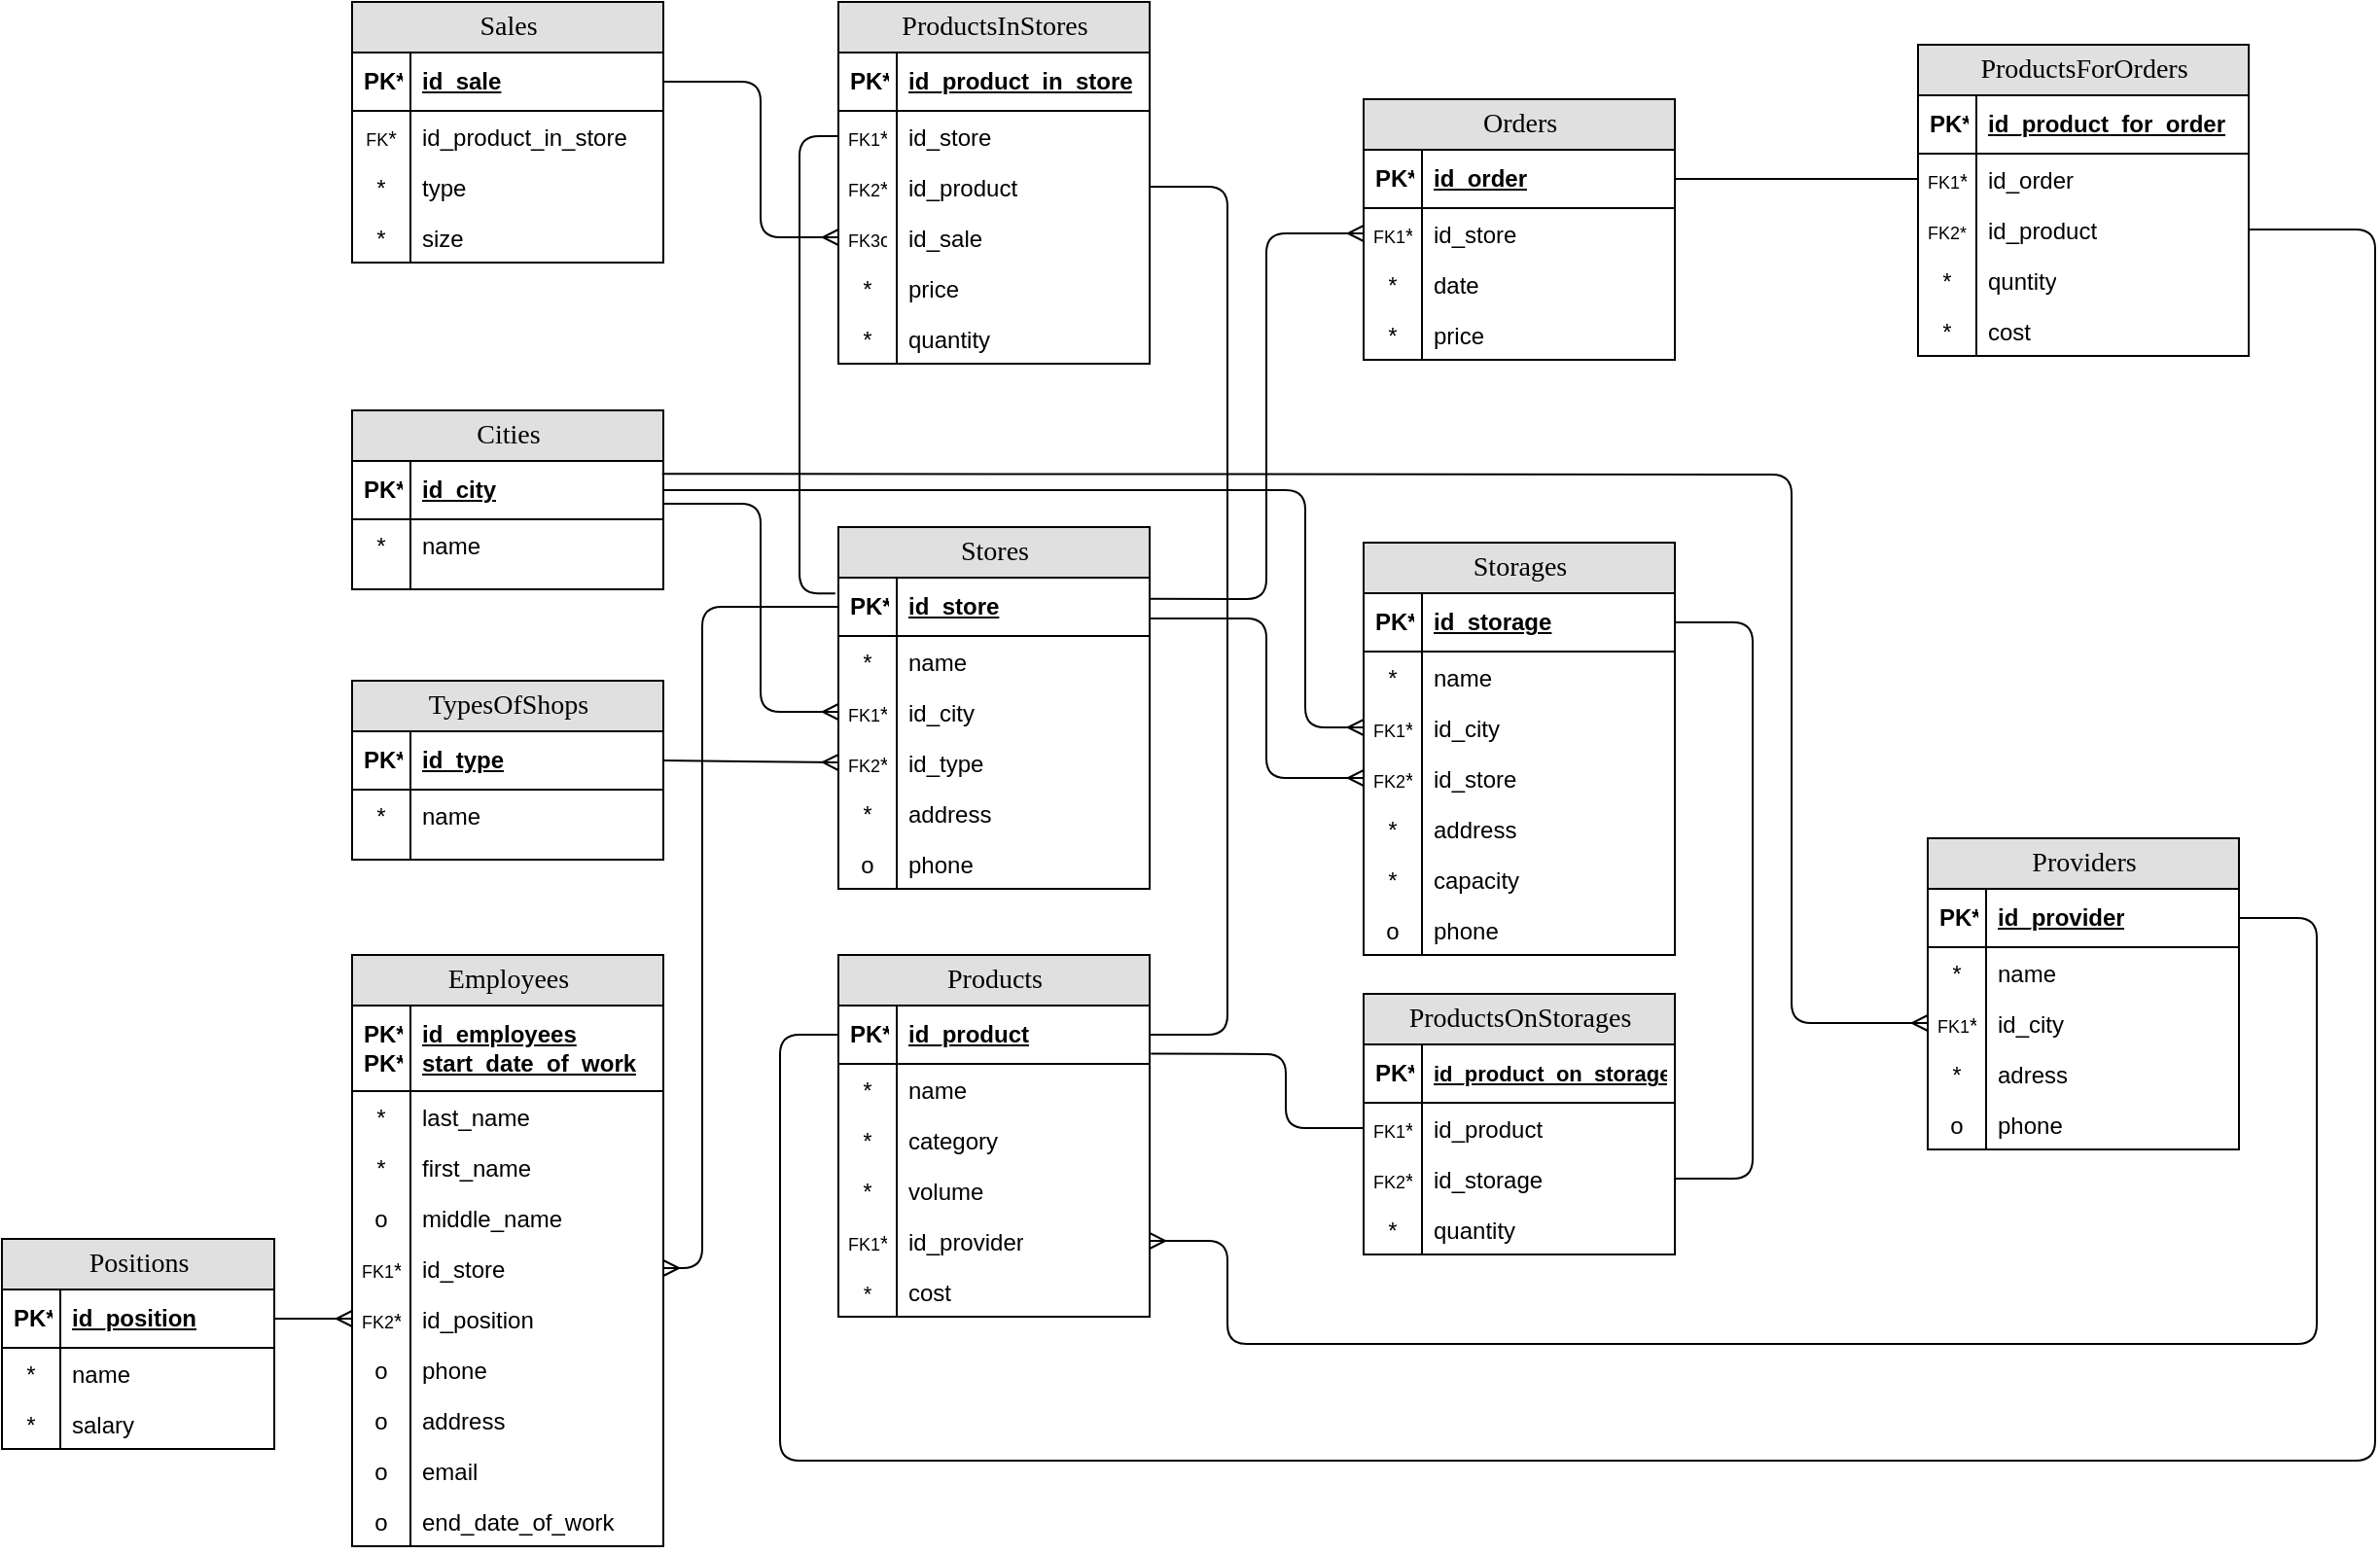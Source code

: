 <mxfile version="13.9.9" type="device"><diagram name="Page-1" id="e56a1550-8fbb-45ad-956c-1786394a9013"><mxGraphModel dx="2060" dy="987" grid="1" gridSize="10" guides="1" tooltips="1" connect="1" arrows="1" fold="1" page="1" pageScale="1" pageWidth="1100" pageHeight="850" background="#ffffff" math="0" shadow="0"><root><mxCell id="0"/><mxCell id="1" parent="0"/><mxCell id="2e49270ec7c68f3f-30" value="Stores" style="swimlane;html=1;fontStyle=0;childLayout=stackLayout;horizontal=1;startSize=26;fillColor=#e0e0e0;horizontalStack=0;resizeParent=1;resizeLast=0;collapsible=1;marginBottom=0;swimlaneFillColor=#ffffff;align=center;rounded=0;shadow=0;comic=0;labelBackgroundColor=none;strokeWidth=1;fontFamily=Verdana;fontSize=14" parent="1" vertex="1"><mxGeometry x="450" y="298" width="160" height="186" as="geometry"/></mxCell><mxCell id="2e49270ec7c68f3f-31" value="id_store" style="shape=partialRectangle;top=0;left=0;right=0;bottom=1;html=1;align=left;verticalAlign=middle;fillColor=none;spacingLeft=34;spacingRight=4;whiteSpace=wrap;overflow=hidden;rotatable=0;points=[[0,0.5],[1,0.5]];portConstraint=eastwest;dropTarget=0;fontStyle=5;" parent="2e49270ec7c68f3f-30" vertex="1"><mxGeometry y="26" width="160" height="30" as="geometry"/></mxCell><mxCell id="2e49270ec7c68f3f-32" value="&lt;b&gt;PK*&lt;/b&gt;" style="shape=partialRectangle;top=0;left=0;bottom=0;html=1;fillColor=none;align=left;verticalAlign=middle;spacingLeft=4;spacingRight=4;whiteSpace=wrap;overflow=hidden;rotatable=0;points=[];portConstraint=eastwest;part=1;" parent="2e49270ec7c68f3f-31" vertex="1" connectable="0"><mxGeometry width="30" height="30" as="geometry"/></mxCell><mxCell id="2e49270ec7c68f3f-37" value="name" style="shape=partialRectangle;top=0;left=0;right=0;bottom=0;html=1;align=left;verticalAlign=top;fillColor=none;spacingLeft=34;spacingRight=4;whiteSpace=wrap;overflow=hidden;rotatable=0;points=[[0,0.5],[1,0.5]];portConstraint=eastwest;dropTarget=0;" parent="2e49270ec7c68f3f-30" vertex="1"><mxGeometry y="56" width="160" height="26" as="geometry"/></mxCell><mxCell id="2e49270ec7c68f3f-38" value="*" style="shape=partialRectangle;top=0;left=0;bottom=0;html=1;fillColor=none;align=center;verticalAlign=top;spacingLeft=4;spacingRight=4;whiteSpace=wrap;overflow=hidden;rotatable=0;points=[];portConstraint=eastwest;part=1;" parent="2e49270ec7c68f3f-37" vertex="1" connectable="0"><mxGeometry width="30" height="26" as="geometry"/></mxCell><mxCell id="LqUeTswm7_yr80Ayz9IF-49" value="id_city" style="shape=partialRectangle;top=0;left=0;right=0;bottom=0;html=1;align=left;verticalAlign=top;fillColor=none;spacingLeft=34;spacingRight=4;whiteSpace=wrap;overflow=hidden;rotatable=0;points=[[0,0.5],[1,0.5]];portConstraint=eastwest;dropTarget=0;" parent="2e49270ec7c68f3f-30" vertex="1"><mxGeometry y="82" width="160" height="26" as="geometry"/></mxCell><mxCell id="LqUeTswm7_yr80Ayz9IF-50" value="&lt;font style=&quot;font-size: 9px&quot;&gt;FK1&lt;/font&gt;&lt;font style=&quot;font-size: 11px&quot;&gt;*&lt;/font&gt;" style="shape=partialRectangle;top=0;left=0;bottom=0;html=1;fillColor=none;align=center;verticalAlign=top;spacingLeft=4;spacingRight=4;whiteSpace=wrap;overflow=hidden;rotatable=0;points=[];portConstraint=eastwest;part=1;" parent="LqUeTswm7_yr80Ayz9IF-49" vertex="1" connectable="0"><mxGeometry width="30" height="26" as="geometry"/></mxCell><mxCell id="2e49270ec7c68f3f-33" value="id_type" style="shape=partialRectangle;top=0;left=0;right=0;bottom=0;html=1;align=left;verticalAlign=top;fillColor=none;spacingLeft=34;spacingRight=4;whiteSpace=wrap;overflow=hidden;rotatable=0;points=[[0,0.5],[1,0.5]];portConstraint=eastwest;dropTarget=0;" parent="2e49270ec7c68f3f-30" vertex="1"><mxGeometry y="108" width="160" height="26" as="geometry"/></mxCell><mxCell id="2e49270ec7c68f3f-34" value="&lt;font&gt;&lt;font style=&quot;font-size: 9px&quot;&gt;FK2&lt;/font&gt;&lt;font style=&quot;font-size: 11px&quot;&gt;*&lt;/font&gt;&lt;/font&gt;" style="shape=partialRectangle;top=0;left=0;bottom=0;html=1;fillColor=none;align=center;verticalAlign=top;spacingLeft=4;spacingRight=4;whiteSpace=wrap;overflow=hidden;rotatable=0;points=[];portConstraint=eastwest;part=1;" parent="2e49270ec7c68f3f-33" vertex="1" connectable="0"><mxGeometry width="30" height="26" as="geometry"/></mxCell><mxCell id="2e49270ec7c68f3f-35" value="address" style="shape=partialRectangle;top=0;left=0;right=0;bottom=0;html=1;align=left;verticalAlign=top;fillColor=none;spacingLeft=34;spacingRight=4;whiteSpace=wrap;overflow=hidden;rotatable=0;points=[[0,0.5],[1,0.5]];portConstraint=eastwest;dropTarget=0;" parent="2e49270ec7c68f3f-30" vertex="1"><mxGeometry y="134" width="160" height="26" as="geometry"/></mxCell><mxCell id="2e49270ec7c68f3f-36" value="*" style="shape=partialRectangle;top=0;left=0;bottom=0;html=1;fillColor=none;align=center;verticalAlign=top;spacingLeft=4;spacingRight=4;whiteSpace=wrap;overflow=hidden;rotatable=0;points=[];portConstraint=eastwest;part=1;" parent="2e49270ec7c68f3f-35" vertex="1" connectable="0"><mxGeometry width="30" height="26" as="geometry"/></mxCell><mxCell id="LqUeTswm7_yr80Ayz9IF-47" value="phone" style="shape=partialRectangle;top=0;left=0;right=0;bottom=0;html=1;align=left;verticalAlign=top;fillColor=none;spacingLeft=34;spacingRight=4;whiteSpace=wrap;overflow=hidden;rotatable=0;points=[[0,0.5],[1,0.5]];portConstraint=eastwest;dropTarget=0;" parent="2e49270ec7c68f3f-30" vertex="1"><mxGeometry y="160" width="160" height="26" as="geometry"/></mxCell><mxCell id="LqUeTswm7_yr80Ayz9IF-48" value="o" style="shape=partialRectangle;top=0;left=0;bottom=0;html=1;fillColor=none;align=center;verticalAlign=top;spacingLeft=4;spacingRight=4;whiteSpace=wrap;overflow=hidden;rotatable=0;points=[];portConstraint=eastwest;part=1;" parent="LqUeTswm7_yr80Ayz9IF-47" vertex="1" connectable="0"><mxGeometry width="30" height="26" as="geometry"/></mxCell><mxCell id="LqUeTswm7_yr80Ayz9IF-34" value="Cities" style="swimlane;html=1;fontStyle=0;childLayout=stackLayout;horizontal=1;startSize=26;fillColor=#e0e0e0;horizontalStack=0;resizeParent=1;resizeLast=0;collapsible=1;marginBottom=0;swimlaneFillColor=#ffffff;align=center;rounded=0;shadow=0;comic=0;labelBackgroundColor=none;strokeWidth=1;fontFamily=Verdana;fontSize=14" parent="1" vertex="1"><mxGeometry x="200" y="238" width="160" height="92" as="geometry"/></mxCell><mxCell id="LqUeTswm7_yr80Ayz9IF-35" value="id_city" style="shape=partialRectangle;top=0;left=0;right=0;bottom=1;html=1;align=left;verticalAlign=middle;fillColor=none;spacingLeft=34;spacingRight=4;whiteSpace=wrap;overflow=hidden;rotatable=0;points=[[0,0.5],[1,0.5]];portConstraint=eastwest;dropTarget=0;fontStyle=5;" parent="LqUeTswm7_yr80Ayz9IF-34" vertex="1"><mxGeometry y="26" width="160" height="30" as="geometry"/></mxCell><mxCell id="LqUeTswm7_yr80Ayz9IF-36" value="&lt;b&gt;PK*&lt;/b&gt;" style="shape=partialRectangle;top=0;left=0;bottom=0;html=1;fillColor=none;align=left;verticalAlign=middle;spacingLeft=4;spacingRight=4;whiteSpace=wrap;overflow=hidden;rotatable=0;points=[];portConstraint=eastwest;part=1;" parent="LqUeTswm7_yr80Ayz9IF-35" vertex="1" connectable="0"><mxGeometry width="30" height="30" as="geometry"/></mxCell><mxCell id="LqUeTswm7_yr80Ayz9IF-37" value="name" style="shape=partialRectangle;top=0;left=0;right=0;bottom=0;html=1;align=left;verticalAlign=top;fillColor=none;spacingLeft=34;spacingRight=4;whiteSpace=wrap;overflow=hidden;rotatable=0;points=[[0,0.5],[1,0.5]];portConstraint=eastwest;dropTarget=0;" parent="LqUeTswm7_yr80Ayz9IF-34" vertex="1"><mxGeometry y="56" width="160" height="26" as="geometry"/></mxCell><mxCell id="LqUeTswm7_yr80Ayz9IF-38" value="*" style="shape=partialRectangle;top=0;left=0;bottom=0;html=1;fillColor=none;align=center;verticalAlign=top;spacingLeft=4;spacingRight=4;whiteSpace=wrap;overflow=hidden;rotatable=0;points=[];portConstraint=eastwest;part=1;" parent="LqUeTswm7_yr80Ayz9IF-37" vertex="1" connectable="0"><mxGeometry width="30" height="26" as="geometry"/></mxCell><mxCell id="LqUeTswm7_yr80Ayz9IF-43" value="" style="shape=partialRectangle;top=0;left=0;right=0;bottom=0;html=1;align=left;verticalAlign=top;fillColor=none;spacingLeft=34;spacingRight=4;whiteSpace=wrap;overflow=hidden;rotatable=0;points=[[0,0.5],[1,0.5]];portConstraint=eastwest;dropTarget=0;" parent="LqUeTswm7_yr80Ayz9IF-34" vertex="1"><mxGeometry y="82" width="160" height="10" as="geometry"/></mxCell><mxCell id="LqUeTswm7_yr80Ayz9IF-44" value="" style="shape=partialRectangle;top=0;left=0;bottom=0;html=1;fillColor=none;align=left;verticalAlign=top;spacingLeft=4;spacingRight=4;whiteSpace=wrap;overflow=hidden;rotatable=0;points=[];portConstraint=eastwest;part=1;" parent="LqUeTswm7_yr80Ayz9IF-43" vertex="1" connectable="0"><mxGeometry width="30" height="10" as="geometry"/></mxCell><mxCell id="LqUeTswm7_yr80Ayz9IF-58" value="TypesOfShops" style="swimlane;html=1;fontStyle=0;childLayout=stackLayout;horizontal=1;startSize=26;fillColor=#e0e0e0;horizontalStack=0;resizeParent=1;resizeLast=0;collapsible=1;marginBottom=0;swimlaneFillColor=#ffffff;align=center;rounded=0;shadow=0;comic=0;labelBackgroundColor=none;strokeWidth=1;fontFamily=Verdana;fontSize=14" parent="1" vertex="1"><mxGeometry x="200" y="377" width="160" height="92" as="geometry"/></mxCell><mxCell id="LqUeTswm7_yr80Ayz9IF-59" value="id_type" style="shape=partialRectangle;top=0;left=0;right=0;bottom=1;html=1;align=left;verticalAlign=middle;fillColor=none;spacingLeft=34;spacingRight=4;whiteSpace=wrap;overflow=hidden;rotatable=0;points=[[0,0.5],[1,0.5]];portConstraint=eastwest;dropTarget=0;fontStyle=5;" parent="LqUeTswm7_yr80Ayz9IF-58" vertex="1"><mxGeometry y="26" width="160" height="30" as="geometry"/></mxCell><mxCell id="LqUeTswm7_yr80Ayz9IF-60" value="&lt;b&gt;PK*&lt;/b&gt;" style="shape=partialRectangle;top=0;left=0;bottom=0;html=1;fillColor=none;align=left;verticalAlign=middle;spacingLeft=4;spacingRight=4;whiteSpace=wrap;overflow=hidden;rotatable=0;points=[];portConstraint=eastwest;part=1;" parent="LqUeTswm7_yr80Ayz9IF-59" vertex="1" connectable="0"><mxGeometry width="30" height="30" as="geometry"/></mxCell><mxCell id="LqUeTswm7_yr80Ayz9IF-61" value="name" style="shape=partialRectangle;top=0;left=0;right=0;bottom=0;html=1;align=left;verticalAlign=top;fillColor=none;spacingLeft=34;spacingRight=4;whiteSpace=wrap;overflow=hidden;rotatable=0;points=[[0,0.5],[1,0.5]];portConstraint=eastwest;dropTarget=0;" parent="LqUeTswm7_yr80Ayz9IF-58" vertex="1"><mxGeometry y="56" width="160" height="26" as="geometry"/></mxCell><mxCell id="LqUeTswm7_yr80Ayz9IF-62" value="*" style="shape=partialRectangle;top=0;left=0;bottom=0;html=1;fillColor=none;align=center;verticalAlign=top;spacingLeft=4;spacingRight=4;whiteSpace=wrap;overflow=hidden;rotatable=0;points=[];portConstraint=eastwest;part=1;" parent="LqUeTswm7_yr80Ayz9IF-61" vertex="1" connectable="0"><mxGeometry width="30" height="26" as="geometry"/></mxCell><mxCell id="LqUeTswm7_yr80Ayz9IF-63" value="" style="shape=partialRectangle;top=0;left=0;right=0;bottom=0;html=1;align=left;verticalAlign=top;fillColor=none;spacingLeft=34;spacingRight=4;whiteSpace=wrap;overflow=hidden;rotatable=0;points=[[0,0.5],[1,0.5]];portConstraint=eastwest;dropTarget=0;" parent="LqUeTswm7_yr80Ayz9IF-58" vertex="1"><mxGeometry y="82" width="160" height="10" as="geometry"/></mxCell><mxCell id="LqUeTswm7_yr80Ayz9IF-64" value="" style="shape=partialRectangle;top=0;left=0;bottom=0;html=1;fillColor=none;align=left;verticalAlign=top;spacingLeft=4;spacingRight=4;whiteSpace=wrap;overflow=hidden;rotatable=0;points=[];portConstraint=eastwest;part=1;" parent="LqUeTswm7_yr80Ayz9IF-63" vertex="1" connectable="0"><mxGeometry width="30" height="10" as="geometry"/></mxCell><mxCell id="LqUeTswm7_yr80Ayz9IF-65" value="Storages" style="swimlane;html=1;fontStyle=0;childLayout=stackLayout;horizontal=1;startSize=26;fillColor=#e0e0e0;horizontalStack=0;resizeParent=1;resizeLast=0;collapsible=1;marginBottom=0;swimlaneFillColor=#ffffff;align=center;rounded=0;shadow=0;comic=0;labelBackgroundColor=none;strokeWidth=1;fontFamily=Verdana;fontSize=14" parent="1" vertex="1"><mxGeometry x="720" y="306" width="160" height="212" as="geometry"/></mxCell><mxCell id="LqUeTswm7_yr80Ayz9IF-66" value="id_storage" style="shape=partialRectangle;top=0;left=0;right=0;bottom=1;html=1;align=left;verticalAlign=middle;fillColor=none;spacingLeft=34;spacingRight=4;whiteSpace=wrap;overflow=hidden;rotatable=0;points=[[0,0.5],[1,0.5]];portConstraint=eastwest;dropTarget=0;fontStyle=5;" parent="LqUeTswm7_yr80Ayz9IF-65" vertex="1"><mxGeometry y="26" width="160" height="30" as="geometry"/></mxCell><mxCell id="LqUeTswm7_yr80Ayz9IF-67" value="&lt;b&gt;PK*&lt;/b&gt;" style="shape=partialRectangle;top=0;left=0;bottom=0;html=1;fillColor=none;align=left;verticalAlign=middle;spacingLeft=4;spacingRight=4;whiteSpace=wrap;overflow=hidden;rotatable=0;points=[];portConstraint=eastwest;part=1;" parent="LqUeTswm7_yr80Ayz9IF-66" vertex="1" connectable="0"><mxGeometry width="30" height="30" as="geometry"/></mxCell><mxCell id="LqUeTswm7_yr80Ayz9IF-68" value="name" style="shape=partialRectangle;top=0;left=0;right=0;bottom=0;html=1;align=left;verticalAlign=top;fillColor=none;spacingLeft=34;spacingRight=4;whiteSpace=wrap;overflow=hidden;rotatable=0;points=[[0,0.5],[1,0.5]];portConstraint=eastwest;dropTarget=0;" parent="LqUeTswm7_yr80Ayz9IF-65" vertex="1"><mxGeometry y="56" width="160" height="26" as="geometry"/></mxCell><mxCell id="LqUeTswm7_yr80Ayz9IF-69" value="*" style="shape=partialRectangle;top=0;left=0;bottom=0;html=1;fillColor=none;align=center;verticalAlign=top;spacingLeft=4;spacingRight=4;whiteSpace=wrap;overflow=hidden;rotatable=0;points=[];portConstraint=eastwest;part=1;" parent="LqUeTswm7_yr80Ayz9IF-68" vertex="1" connectable="0"><mxGeometry width="30" height="26" as="geometry"/></mxCell><mxCell id="LqUeTswm7_yr80Ayz9IF-74" value="id_city" style="shape=partialRectangle;top=0;left=0;right=0;bottom=0;html=1;align=left;verticalAlign=top;fillColor=none;spacingLeft=34;spacingRight=4;whiteSpace=wrap;overflow=hidden;rotatable=0;points=[[0,0.5],[1,0.5]];portConstraint=eastwest;dropTarget=0;" parent="LqUeTswm7_yr80Ayz9IF-65" vertex="1"><mxGeometry y="82" width="160" height="26" as="geometry"/></mxCell><mxCell id="LqUeTswm7_yr80Ayz9IF-75" value="&lt;font&gt;&lt;font style=&quot;font-size: 9px&quot;&gt;FK1&lt;/font&gt;&lt;font style=&quot;font-size: 11px&quot;&gt;*&lt;/font&gt;&lt;/font&gt;" style="shape=partialRectangle;top=0;left=0;bottom=0;html=1;fillColor=none;align=center;verticalAlign=top;spacingLeft=4;spacingRight=4;whiteSpace=wrap;overflow=hidden;rotatable=0;points=[];portConstraint=eastwest;part=1;" parent="LqUeTswm7_yr80Ayz9IF-74" vertex="1" connectable="0"><mxGeometry width="30" height="26" as="geometry"/></mxCell><mxCell id="LqUeTswm7_yr80Ayz9IF-93" value="id_store" style="shape=partialRectangle;top=0;left=0;right=0;bottom=0;html=1;align=left;verticalAlign=top;fillColor=none;spacingLeft=34;spacingRight=4;whiteSpace=wrap;overflow=hidden;rotatable=0;points=[[0,0.5],[1,0.5]];portConstraint=eastwest;dropTarget=0;" parent="LqUeTswm7_yr80Ayz9IF-65" vertex="1"><mxGeometry y="108" width="160" height="26" as="geometry"/></mxCell><mxCell id="LqUeTswm7_yr80Ayz9IF-94" value="&lt;font&gt;&lt;font style=&quot;font-size: 9px&quot;&gt;FK2&lt;/font&gt;&lt;font style=&quot;font-size: 11px&quot;&gt;*&lt;/font&gt;&lt;/font&gt;" style="shape=partialRectangle;top=0;left=0;bottom=0;html=1;fillColor=none;align=center;verticalAlign=top;spacingLeft=4;spacingRight=4;whiteSpace=wrap;overflow=hidden;rotatable=0;points=[];portConstraint=eastwest;part=1;" parent="LqUeTswm7_yr80Ayz9IF-93" vertex="1" connectable="0"><mxGeometry width="30" height="26" as="geometry"/></mxCell><mxCell id="LqUeTswm7_yr80Ayz9IF-76" value="address" style="shape=partialRectangle;top=0;left=0;right=0;bottom=0;html=1;align=left;verticalAlign=top;fillColor=none;spacingLeft=34;spacingRight=4;whiteSpace=wrap;overflow=hidden;rotatable=0;points=[[0,0.5],[1,0.5]];portConstraint=eastwest;dropTarget=0;" parent="LqUeTswm7_yr80Ayz9IF-65" vertex="1"><mxGeometry y="134" width="160" height="26" as="geometry"/></mxCell><mxCell id="LqUeTswm7_yr80Ayz9IF-77" value="*" style="shape=partialRectangle;top=0;left=0;bottom=0;html=1;fillColor=none;align=center;verticalAlign=top;spacingLeft=4;spacingRight=4;whiteSpace=wrap;overflow=hidden;rotatable=0;points=[];portConstraint=eastwest;part=1;" parent="LqUeTswm7_yr80Ayz9IF-76" vertex="1" connectable="0"><mxGeometry width="30" height="26" as="geometry"/></mxCell><mxCell id="LqUeTswm7_yr80Ayz9IF-78" value="capacity" style="shape=partialRectangle;top=0;left=0;right=0;bottom=0;html=1;align=left;verticalAlign=top;fillColor=none;spacingLeft=34;spacingRight=4;whiteSpace=wrap;overflow=hidden;rotatable=0;points=[[0,0.5],[1,0.5]];portConstraint=eastwest;dropTarget=0;" parent="LqUeTswm7_yr80Ayz9IF-65" vertex="1"><mxGeometry y="160" width="160" height="26" as="geometry"/></mxCell><mxCell id="LqUeTswm7_yr80Ayz9IF-79" value="*" style="shape=partialRectangle;top=0;left=0;bottom=0;html=1;fillColor=none;align=center;verticalAlign=top;spacingLeft=4;spacingRight=4;whiteSpace=wrap;overflow=hidden;rotatable=0;points=[];portConstraint=eastwest;part=1;" parent="LqUeTswm7_yr80Ayz9IF-78" vertex="1" connectable="0"><mxGeometry width="30" height="26" as="geometry"/></mxCell><mxCell id="LqUeTswm7_yr80Ayz9IF-80" value="phone" style="shape=partialRectangle;top=0;left=0;right=0;bottom=0;html=1;align=left;verticalAlign=top;fillColor=none;spacingLeft=34;spacingRight=4;whiteSpace=wrap;overflow=hidden;rotatable=0;points=[[0,0.5],[1,0.5]];portConstraint=eastwest;dropTarget=0;" parent="LqUeTswm7_yr80Ayz9IF-65" vertex="1"><mxGeometry y="186" width="160" height="26" as="geometry"/></mxCell><mxCell id="LqUeTswm7_yr80Ayz9IF-81" value="o" style="shape=partialRectangle;top=0;left=0;bottom=0;html=1;fillColor=none;align=center;verticalAlign=top;spacingLeft=4;spacingRight=4;whiteSpace=wrap;overflow=hidden;rotatable=0;points=[];portConstraint=eastwest;part=1;" parent="LqUeTswm7_yr80Ayz9IF-80" vertex="1" connectable="0"><mxGeometry width="30" height="26" as="geometry"/></mxCell><mxCell id="LqUeTswm7_yr80Ayz9IF-82" value="Products" style="swimlane;html=1;fontStyle=0;childLayout=stackLayout;horizontal=1;startSize=26;fillColor=#e0e0e0;horizontalStack=0;resizeParent=1;resizeLast=0;collapsible=1;marginBottom=0;swimlaneFillColor=#ffffff;align=center;rounded=0;shadow=0;comic=0;labelBackgroundColor=none;strokeWidth=1;fontFamily=Verdana;fontSize=14" parent="1" vertex="1"><mxGeometry x="450" y="518" width="160" height="186" as="geometry"/></mxCell><mxCell id="LqUeTswm7_yr80Ayz9IF-83" value="id_product" style="shape=partialRectangle;top=0;left=0;right=0;bottom=1;html=1;align=left;verticalAlign=middle;fillColor=none;spacingLeft=34;spacingRight=4;whiteSpace=wrap;overflow=hidden;rotatable=0;points=[[0,0.5],[1,0.5]];portConstraint=eastwest;dropTarget=0;fontStyle=5;" parent="LqUeTswm7_yr80Ayz9IF-82" vertex="1"><mxGeometry y="26" width="160" height="30" as="geometry"/></mxCell><mxCell id="LqUeTswm7_yr80Ayz9IF-84" value="&lt;b&gt;PK*&lt;/b&gt;" style="shape=partialRectangle;top=0;left=0;bottom=0;html=1;fillColor=none;align=left;verticalAlign=middle;spacingLeft=4;spacingRight=4;whiteSpace=wrap;overflow=hidden;rotatable=0;points=[];portConstraint=eastwest;part=1;" parent="LqUeTswm7_yr80Ayz9IF-83" vertex="1" connectable="0"><mxGeometry width="30" height="30" as="geometry"/></mxCell><mxCell id="LqUeTswm7_yr80Ayz9IF-85" value="name" style="shape=partialRectangle;top=0;left=0;right=0;bottom=0;html=1;align=left;verticalAlign=top;fillColor=none;spacingLeft=34;spacingRight=4;whiteSpace=wrap;overflow=hidden;rotatable=0;points=[[0,0.5],[1,0.5]];portConstraint=eastwest;dropTarget=0;" parent="LqUeTswm7_yr80Ayz9IF-82" vertex="1"><mxGeometry y="56" width="160" height="26" as="geometry"/></mxCell><mxCell id="LqUeTswm7_yr80Ayz9IF-86" value="*" style="shape=partialRectangle;top=0;left=0;bottom=0;html=1;fillColor=none;align=center;verticalAlign=top;spacingLeft=4;spacingRight=4;whiteSpace=wrap;overflow=hidden;rotatable=0;points=[];portConstraint=eastwest;part=1;" parent="LqUeTswm7_yr80Ayz9IF-85" vertex="1" connectable="0"><mxGeometry width="30" height="26" as="geometry"/></mxCell><mxCell id="LqUeTswm7_yr80Ayz9IF-89" value="category" style="shape=partialRectangle;top=0;left=0;right=0;bottom=0;html=1;align=left;verticalAlign=top;fillColor=none;spacingLeft=34;spacingRight=4;whiteSpace=wrap;overflow=hidden;rotatable=0;points=[[0,0.5],[1,0.5]];portConstraint=eastwest;dropTarget=0;" parent="LqUeTswm7_yr80Ayz9IF-82" vertex="1"><mxGeometry y="82" width="160" height="26" as="geometry"/></mxCell><mxCell id="LqUeTswm7_yr80Ayz9IF-90" value="*" style="shape=partialRectangle;top=0;left=0;bottom=0;html=1;fillColor=none;align=center;verticalAlign=top;spacingLeft=4;spacingRight=4;whiteSpace=wrap;overflow=hidden;rotatable=0;points=[];portConstraint=eastwest;part=1;" parent="LqUeTswm7_yr80Ayz9IF-89" vertex="1" connectable="0"><mxGeometry width="30" height="26" as="geometry"/></mxCell><mxCell id="LqUeTswm7_yr80Ayz9IF-91" value="volume" style="shape=partialRectangle;top=0;left=0;right=0;bottom=0;html=1;align=left;verticalAlign=top;fillColor=none;spacingLeft=34;spacingRight=4;whiteSpace=wrap;overflow=hidden;rotatable=0;points=[[0,0.5],[1,0.5]];portConstraint=eastwest;dropTarget=0;" parent="LqUeTswm7_yr80Ayz9IF-82" vertex="1"><mxGeometry y="108" width="160" height="26" as="geometry"/></mxCell><mxCell id="LqUeTswm7_yr80Ayz9IF-92" value="*" style="shape=partialRectangle;top=0;left=0;bottom=0;html=1;fillColor=none;align=center;verticalAlign=top;spacingLeft=4;spacingRight=4;whiteSpace=wrap;overflow=hidden;rotatable=0;points=[];portConstraint=eastwest;part=1;" parent="LqUeTswm7_yr80Ayz9IF-91" vertex="1" connectable="0"><mxGeometry width="30" height="26" as="geometry"/></mxCell><mxCell id="LqUeTswm7_yr80Ayz9IF-157" value="id_provider" style="shape=partialRectangle;top=0;left=0;right=0;bottom=0;html=1;align=left;verticalAlign=top;fillColor=none;spacingLeft=34;spacingRight=4;whiteSpace=wrap;overflow=hidden;rotatable=0;points=[[0,0.5],[1,0.5]];portConstraint=eastwest;dropTarget=0;" parent="LqUeTswm7_yr80Ayz9IF-82" vertex="1"><mxGeometry y="134" width="160" height="26" as="geometry"/></mxCell><mxCell id="LqUeTswm7_yr80Ayz9IF-158" value="&lt;font&gt;&lt;font style=&quot;font-size: 9px&quot;&gt;FK1&lt;/font&gt;&lt;font style=&quot;font-size: 11px&quot;&gt;*&lt;/font&gt;&lt;/font&gt;" style="shape=partialRectangle;top=0;left=0;bottom=0;html=1;fillColor=none;align=center;verticalAlign=top;spacingLeft=4;spacingRight=4;whiteSpace=wrap;overflow=hidden;rotatable=0;points=[];portConstraint=eastwest;part=1;" parent="LqUeTswm7_yr80Ayz9IF-157" vertex="1" connectable="0"><mxGeometry width="30" height="26" as="geometry"/></mxCell><mxCell id="LqUeTswm7_yr80Ayz9IF-201" value="cost" style="shape=partialRectangle;top=0;left=0;right=0;bottom=0;html=1;align=left;verticalAlign=top;fillColor=none;spacingLeft=34;spacingRight=4;whiteSpace=wrap;overflow=hidden;rotatable=0;points=[[0,0.5],[1,0.5]];portConstraint=eastwest;dropTarget=0;" parent="LqUeTswm7_yr80Ayz9IF-82" vertex="1"><mxGeometry y="160" width="160" height="26" as="geometry"/></mxCell><mxCell id="LqUeTswm7_yr80Ayz9IF-202" value="&lt;font&gt;&lt;font style=&quot;font-size: 11px&quot;&gt;*&lt;/font&gt;&lt;/font&gt;" style="shape=partialRectangle;top=0;left=0;bottom=0;html=1;fillColor=none;align=center;verticalAlign=top;spacingLeft=4;spacingRight=4;whiteSpace=wrap;overflow=hidden;rotatable=0;points=[];portConstraint=eastwest;part=1;" parent="LqUeTswm7_yr80Ayz9IF-201" vertex="1" connectable="0"><mxGeometry width="30" height="26" as="geometry"/></mxCell><mxCell id="LqUeTswm7_yr80Ayz9IF-95" value="ProductsOnStorages" style="swimlane;html=1;fontStyle=0;childLayout=stackLayout;horizontal=1;startSize=26;fillColor=#e0e0e0;horizontalStack=0;resizeParent=1;resizeLast=0;collapsible=1;marginBottom=0;swimlaneFillColor=#ffffff;align=center;rounded=0;shadow=0;comic=0;labelBackgroundColor=none;strokeWidth=1;fontFamily=Verdana;fontSize=14" parent="1" vertex="1"><mxGeometry x="720" y="538" width="160" height="134" as="geometry"><mxRectangle x="670" y="600" width="170" height="26" as="alternateBounds"/></mxGeometry></mxCell><mxCell id="LqUeTswm7_yr80Ayz9IF-96" value="&lt;font style=&quot;font-size: 11px&quot;&gt;id_product_on_storage&lt;/font&gt;" style="shape=partialRectangle;top=0;left=0;right=0;bottom=1;html=1;align=left;verticalAlign=middle;fillColor=none;spacingLeft=34;spacingRight=4;whiteSpace=wrap;overflow=hidden;rotatable=0;points=[[0,0.5],[1,0.5]];portConstraint=eastwest;dropTarget=0;fontStyle=5;" parent="LqUeTswm7_yr80Ayz9IF-95" vertex="1"><mxGeometry y="26" width="160" height="30" as="geometry"/></mxCell><mxCell id="LqUeTswm7_yr80Ayz9IF-97" value="&lt;b&gt;PK*&lt;/b&gt;" style="shape=partialRectangle;top=0;left=0;bottom=0;html=1;fillColor=none;align=left;verticalAlign=middle;spacingLeft=4;spacingRight=4;whiteSpace=wrap;overflow=hidden;rotatable=0;points=[];portConstraint=eastwest;part=1;" parent="LqUeTswm7_yr80Ayz9IF-96" vertex="1" connectable="0"><mxGeometry width="30" height="30" as="geometry"/></mxCell><mxCell id="LqUeTswm7_yr80Ayz9IF-104" value="id_product" style="shape=partialRectangle;top=0;left=0;right=0;bottom=0;html=1;align=left;verticalAlign=top;fillColor=none;spacingLeft=34;spacingRight=4;whiteSpace=wrap;overflow=hidden;rotatable=0;points=[[0,0.5],[1,0.5]];portConstraint=eastwest;dropTarget=0;" parent="LqUeTswm7_yr80Ayz9IF-95" vertex="1"><mxGeometry y="56" width="160" height="26" as="geometry"/></mxCell><mxCell id="LqUeTswm7_yr80Ayz9IF-105" value="&lt;font&gt;&lt;font style=&quot;font-size: 9px&quot;&gt;FK1&lt;/font&gt;&lt;font style=&quot;font-size: 11px&quot;&gt;*&lt;/font&gt;&lt;/font&gt;" style="shape=partialRectangle;top=0;left=0;bottom=0;html=1;fillColor=none;align=center;verticalAlign=top;spacingLeft=4;spacingRight=4;whiteSpace=wrap;overflow=hidden;rotatable=0;points=[];portConstraint=eastwest;part=1;" parent="LqUeTswm7_yr80Ayz9IF-104" vertex="1" connectable="0"><mxGeometry width="30" height="26" as="geometry"/></mxCell><mxCell id="LqUeTswm7_yr80Ayz9IF-106" value="id_storage" style="shape=partialRectangle;top=0;left=0;right=0;bottom=0;html=1;align=left;verticalAlign=top;fillColor=none;spacingLeft=34;spacingRight=4;whiteSpace=wrap;overflow=hidden;rotatable=0;points=[[0,0.5],[1,0.5]];portConstraint=eastwest;dropTarget=0;" parent="LqUeTswm7_yr80Ayz9IF-95" vertex="1"><mxGeometry y="82" width="160" height="26" as="geometry"/></mxCell><mxCell id="LqUeTswm7_yr80Ayz9IF-107" value="&lt;font&gt;&lt;font style=&quot;font-size: 9px&quot;&gt;FK2&lt;/font&gt;&lt;font style=&quot;font-size: 11px&quot;&gt;*&lt;/font&gt;&lt;/font&gt;" style="shape=partialRectangle;top=0;left=0;bottom=0;html=1;fillColor=none;align=center;verticalAlign=top;spacingLeft=4;spacingRight=4;whiteSpace=wrap;overflow=hidden;rotatable=0;points=[];portConstraint=eastwest;part=1;" parent="LqUeTswm7_yr80Ayz9IF-106" vertex="1" connectable="0"><mxGeometry width="30" height="26" as="geometry"/></mxCell><mxCell id="LqUeTswm7_yr80Ayz9IF-98" value="quantity" style="shape=partialRectangle;top=0;left=0;right=0;bottom=0;html=1;align=left;verticalAlign=top;fillColor=none;spacingLeft=34;spacingRight=4;whiteSpace=wrap;overflow=hidden;rotatable=0;points=[[0,0.5],[1,0.5]];portConstraint=eastwest;dropTarget=0;" parent="LqUeTswm7_yr80Ayz9IF-95" vertex="1"><mxGeometry y="108" width="160" height="26" as="geometry"/></mxCell><mxCell id="LqUeTswm7_yr80Ayz9IF-99" value="*" style="shape=partialRectangle;top=0;left=0;bottom=0;html=1;fillColor=none;align=center;verticalAlign=top;spacingLeft=4;spacingRight=4;whiteSpace=wrap;overflow=hidden;rotatable=0;points=[];portConstraint=eastwest;part=1;" parent="LqUeTswm7_yr80Ayz9IF-98" vertex="1" connectable="0"><mxGeometry width="30" height="26" as="geometry"/></mxCell><mxCell id="LqUeTswm7_yr80Ayz9IF-108" value="Employees" style="swimlane;html=1;fontStyle=0;childLayout=stackLayout;horizontal=1;startSize=26;fillColor=#e0e0e0;horizontalStack=0;resizeParent=1;resizeLast=0;collapsible=1;marginBottom=0;swimlaneFillColor=#ffffff;align=center;rounded=0;shadow=0;comic=0;labelBackgroundColor=none;strokeWidth=1;fontFamily=Verdana;fontSize=14" parent="1" vertex="1"><mxGeometry x="200" y="518" width="160" height="304" as="geometry"/></mxCell><mxCell id="LqUeTswm7_yr80Ayz9IF-109" value="id_employees&lt;br&gt;&lt;span style=&quot;&quot;&gt;start_date_of_work&lt;/span&gt;" style="shape=partialRectangle;top=0;left=0;right=0;bottom=1;html=1;align=left;verticalAlign=middle;fillColor=none;spacingLeft=34;spacingRight=4;whiteSpace=wrap;overflow=hidden;rotatable=0;points=[[0,0.5],[1,0.5]];portConstraint=eastwest;dropTarget=0;fontStyle=5;" parent="LqUeTswm7_yr80Ayz9IF-108" vertex="1"><mxGeometry y="26" width="160" height="44" as="geometry"/></mxCell><mxCell id="LqUeTswm7_yr80Ayz9IF-110" value="&lt;b&gt;PK*&lt;br&gt;PK*&lt;/b&gt;" style="shape=partialRectangle;top=0;left=0;bottom=0;html=1;fillColor=none;align=left;verticalAlign=middle;spacingLeft=4;spacingRight=4;whiteSpace=wrap;overflow=hidden;rotatable=0;points=[];portConstraint=eastwest;part=1;" parent="LqUeTswm7_yr80Ayz9IF-109" vertex="1" connectable="0"><mxGeometry width="30" height="44" as="geometry"/></mxCell><mxCell id="LqUeTswm7_yr80Ayz9IF-111" value="last_name" style="shape=partialRectangle;top=0;left=0;right=0;bottom=0;html=1;align=left;verticalAlign=top;fillColor=none;spacingLeft=34;spacingRight=4;whiteSpace=wrap;overflow=hidden;rotatable=0;points=[[0,0.5],[1,0.5]];portConstraint=eastwest;dropTarget=0;" parent="LqUeTswm7_yr80Ayz9IF-108" vertex="1"><mxGeometry y="70" width="160" height="26" as="geometry"/></mxCell><mxCell id="LqUeTswm7_yr80Ayz9IF-112" value="*" style="shape=partialRectangle;top=0;left=0;bottom=0;html=1;fillColor=none;align=center;verticalAlign=top;spacingLeft=4;spacingRight=4;whiteSpace=wrap;overflow=hidden;rotatable=0;points=[];portConstraint=eastwest;part=1;" parent="LqUeTswm7_yr80Ayz9IF-111" vertex="1" connectable="0"><mxGeometry width="30" height="26" as="geometry"/></mxCell><mxCell id="LqUeTswm7_yr80Ayz9IF-115" value="first_name" style="shape=partialRectangle;top=0;left=0;right=0;bottom=0;html=1;align=left;verticalAlign=top;fillColor=none;spacingLeft=34;spacingRight=4;whiteSpace=wrap;overflow=hidden;rotatable=0;points=[[0,0.5],[1,0.5]];portConstraint=eastwest;dropTarget=0;" parent="LqUeTswm7_yr80Ayz9IF-108" vertex="1"><mxGeometry y="96" width="160" height="26" as="geometry"/></mxCell><mxCell id="LqUeTswm7_yr80Ayz9IF-116" value="*" style="shape=partialRectangle;top=0;left=0;bottom=0;html=1;fillColor=none;align=center;verticalAlign=top;spacingLeft=4;spacingRight=4;whiteSpace=wrap;overflow=hidden;rotatable=0;points=[];portConstraint=eastwest;part=1;" parent="LqUeTswm7_yr80Ayz9IF-115" vertex="1" connectable="0"><mxGeometry width="30" height="26" as="geometry"/></mxCell><mxCell id="LqUeTswm7_yr80Ayz9IF-117" value="middle_name" style="shape=partialRectangle;top=0;left=0;right=0;bottom=0;html=1;align=left;verticalAlign=top;fillColor=none;spacingLeft=34;spacingRight=4;whiteSpace=wrap;overflow=hidden;rotatable=0;points=[[0,0.5],[1,0.5]];portConstraint=eastwest;dropTarget=0;" parent="LqUeTswm7_yr80Ayz9IF-108" vertex="1"><mxGeometry y="122" width="160" height="26" as="geometry"/></mxCell><mxCell id="LqUeTswm7_yr80Ayz9IF-118" value="o" style="shape=partialRectangle;top=0;left=0;bottom=0;html=1;fillColor=none;align=center;verticalAlign=top;spacingLeft=4;spacingRight=4;whiteSpace=wrap;overflow=hidden;rotatable=0;points=[];portConstraint=eastwest;part=1;" parent="LqUeTswm7_yr80Ayz9IF-117" vertex="1" connectable="0"><mxGeometry width="30" height="26" as="geometry"/></mxCell><mxCell id="LqUeTswm7_yr80Ayz9IF-133" value="id_store" style="shape=partialRectangle;top=0;left=0;right=0;bottom=0;html=1;align=left;verticalAlign=top;fillColor=none;spacingLeft=34;spacingRight=4;whiteSpace=wrap;overflow=hidden;rotatable=0;points=[[0,0.5],[1,0.5]];portConstraint=eastwest;dropTarget=0;" parent="LqUeTswm7_yr80Ayz9IF-108" vertex="1"><mxGeometry y="148" width="160" height="26" as="geometry"/></mxCell><mxCell id="LqUeTswm7_yr80Ayz9IF-134" value="&lt;font&gt;&lt;font style=&quot;font-size: 9px&quot;&gt;FK1&lt;/font&gt;&lt;font style=&quot;font-size: 11px&quot;&gt;*&lt;/font&gt;&lt;/font&gt;" style="shape=partialRectangle;top=0;left=0;bottom=0;html=1;fillColor=none;align=center;verticalAlign=top;spacingLeft=4;spacingRight=4;whiteSpace=wrap;overflow=hidden;rotatable=0;points=[];portConstraint=eastwest;part=1;" parent="LqUeTswm7_yr80Ayz9IF-133" vertex="1" connectable="0"><mxGeometry width="30" height="26" as="geometry"/></mxCell><mxCell id="LqUeTswm7_yr80Ayz9IF-127" value="id_position" style="shape=partialRectangle;top=0;left=0;right=0;bottom=0;html=1;align=left;verticalAlign=top;fillColor=none;spacingLeft=34;spacingRight=4;whiteSpace=wrap;overflow=hidden;rotatable=0;points=[[0,0.5],[1,0.5]];portConstraint=eastwest;dropTarget=0;" parent="LqUeTswm7_yr80Ayz9IF-108" vertex="1"><mxGeometry y="174" width="160" height="26" as="geometry"/></mxCell><mxCell id="LqUeTswm7_yr80Ayz9IF-128" value="&lt;font style=&quot;font-size: 9px&quot;&gt;FK2&lt;/font&gt;&lt;font style=&quot;font-size: 11px&quot;&gt;*&lt;/font&gt;" style="shape=partialRectangle;top=0;left=0;bottom=0;html=1;fillColor=none;align=center;verticalAlign=top;spacingLeft=4;spacingRight=4;whiteSpace=wrap;overflow=hidden;rotatable=0;points=[];portConstraint=eastwest;part=1;" parent="LqUeTswm7_yr80Ayz9IF-127" vertex="1" connectable="0"><mxGeometry width="30" height="26" as="geometry"/></mxCell><mxCell id="LqUeTswm7_yr80Ayz9IF-121" value="phone" style="shape=partialRectangle;top=0;left=0;right=0;bottom=0;html=1;align=left;verticalAlign=top;fillColor=none;spacingLeft=34;spacingRight=4;whiteSpace=wrap;overflow=hidden;rotatable=0;points=[[0,0.5],[1,0.5]];portConstraint=eastwest;dropTarget=0;" parent="LqUeTswm7_yr80Ayz9IF-108" vertex="1"><mxGeometry y="200" width="160" height="26" as="geometry"/></mxCell><mxCell id="LqUeTswm7_yr80Ayz9IF-122" value="o" style="shape=partialRectangle;top=0;left=0;bottom=0;html=1;fillColor=none;align=center;verticalAlign=top;spacingLeft=4;spacingRight=4;whiteSpace=wrap;overflow=hidden;rotatable=0;points=[];portConstraint=eastwest;part=1;" parent="LqUeTswm7_yr80Ayz9IF-121" vertex="1" connectable="0"><mxGeometry width="30" height="26" as="geometry"/></mxCell><mxCell id="LqUeTswm7_yr80Ayz9IF-123" value="address" style="shape=partialRectangle;top=0;left=0;right=0;bottom=0;html=1;align=left;verticalAlign=top;fillColor=none;spacingLeft=34;spacingRight=4;whiteSpace=wrap;overflow=hidden;rotatable=0;points=[[0,0.5],[1,0.5]];portConstraint=eastwest;dropTarget=0;" parent="LqUeTswm7_yr80Ayz9IF-108" vertex="1"><mxGeometry y="226" width="160" height="26" as="geometry"/></mxCell><mxCell id="LqUeTswm7_yr80Ayz9IF-124" value="o" style="shape=partialRectangle;top=0;left=0;bottom=0;html=1;fillColor=none;align=center;verticalAlign=top;spacingLeft=4;spacingRight=4;whiteSpace=wrap;overflow=hidden;rotatable=0;points=[];portConstraint=eastwest;part=1;" parent="LqUeTswm7_yr80Ayz9IF-123" vertex="1" connectable="0"><mxGeometry width="30" height="26" as="geometry"/></mxCell><mxCell id="LqUeTswm7_yr80Ayz9IF-125" value="email" style="shape=partialRectangle;top=0;left=0;right=0;bottom=0;html=1;align=left;verticalAlign=top;fillColor=none;spacingLeft=34;spacingRight=4;whiteSpace=wrap;overflow=hidden;rotatable=0;points=[[0,0.5],[1,0.5]];portConstraint=eastwest;dropTarget=0;" parent="LqUeTswm7_yr80Ayz9IF-108" vertex="1"><mxGeometry y="252" width="160" height="26" as="geometry"/></mxCell><mxCell id="LqUeTswm7_yr80Ayz9IF-126" value="o" style="shape=partialRectangle;top=0;left=0;bottom=0;html=1;fillColor=none;align=center;verticalAlign=top;spacingLeft=4;spacingRight=4;whiteSpace=wrap;overflow=hidden;rotatable=0;points=[];portConstraint=eastwest;part=1;" parent="LqUeTswm7_yr80Ayz9IF-125" vertex="1" connectable="0"><mxGeometry width="30" height="26" as="geometry"/></mxCell><mxCell id="LqUeTswm7_yr80Ayz9IF-131" value="end_date_of_work" style="shape=partialRectangle;top=0;left=0;right=0;bottom=0;html=1;align=left;verticalAlign=top;fillColor=none;spacingLeft=34;spacingRight=4;whiteSpace=wrap;overflow=hidden;rotatable=0;points=[[0,0.5],[1,0.5]];portConstraint=eastwest;dropTarget=0;" parent="LqUeTswm7_yr80Ayz9IF-108" vertex="1"><mxGeometry y="278" width="160" height="26" as="geometry"/></mxCell><mxCell id="LqUeTswm7_yr80Ayz9IF-132" value="o" style="shape=partialRectangle;top=0;left=0;bottom=0;html=1;fillColor=none;align=center;verticalAlign=top;spacingLeft=4;spacingRight=4;whiteSpace=wrap;overflow=hidden;rotatable=0;points=[];portConstraint=eastwest;part=1;" parent="LqUeTswm7_yr80Ayz9IF-131" vertex="1" connectable="0"><mxGeometry width="30" height="26" as="geometry"/></mxCell><mxCell id="LqUeTswm7_yr80Ayz9IF-135" value="Positions" style="swimlane;html=1;fontStyle=0;childLayout=stackLayout;horizontal=1;startSize=26;fillColor=#e0e0e0;horizontalStack=0;resizeParent=1;resizeLast=0;collapsible=1;marginBottom=0;swimlaneFillColor=#ffffff;align=center;rounded=0;shadow=0;comic=0;labelBackgroundColor=none;strokeWidth=1;fontFamily=Verdana;fontSize=14" parent="1" vertex="1"><mxGeometry x="20" y="664" width="140" height="108" as="geometry"/></mxCell><mxCell id="LqUeTswm7_yr80Ayz9IF-136" value="id_position" style="shape=partialRectangle;top=0;left=0;right=0;bottom=1;html=1;align=left;verticalAlign=middle;fillColor=none;spacingLeft=34;spacingRight=4;whiteSpace=wrap;overflow=hidden;rotatable=0;points=[[0,0.5],[1,0.5]];portConstraint=eastwest;dropTarget=0;fontStyle=5;" parent="LqUeTswm7_yr80Ayz9IF-135" vertex="1"><mxGeometry y="26" width="140" height="30" as="geometry"/></mxCell><mxCell id="LqUeTswm7_yr80Ayz9IF-137" value="&lt;b&gt;PK*&lt;/b&gt;" style="shape=partialRectangle;top=0;left=0;bottom=0;html=1;fillColor=none;align=left;verticalAlign=middle;spacingLeft=4;spacingRight=4;whiteSpace=wrap;overflow=hidden;rotatable=0;points=[];portConstraint=eastwest;part=1;" parent="LqUeTswm7_yr80Ayz9IF-136" vertex="1" connectable="0"><mxGeometry width="30" height="30" as="geometry"/></mxCell><mxCell id="LqUeTswm7_yr80Ayz9IF-138" value="name" style="shape=partialRectangle;top=0;left=0;right=0;bottom=0;html=1;align=left;verticalAlign=top;fillColor=none;spacingLeft=34;spacingRight=4;whiteSpace=wrap;overflow=hidden;rotatable=0;points=[[0,0.5],[1,0.5]];portConstraint=eastwest;dropTarget=0;" parent="LqUeTswm7_yr80Ayz9IF-135" vertex="1"><mxGeometry y="56" width="140" height="26" as="geometry"/></mxCell><mxCell id="LqUeTswm7_yr80Ayz9IF-139" value="*" style="shape=partialRectangle;top=0;left=0;bottom=0;html=1;fillColor=none;align=center;verticalAlign=top;spacingLeft=4;spacingRight=4;whiteSpace=wrap;overflow=hidden;rotatable=0;points=[];portConstraint=eastwest;part=1;" parent="LqUeTswm7_yr80Ayz9IF-138" vertex="1" connectable="0"><mxGeometry width="30" height="26" as="geometry"/></mxCell><mxCell id="LqUeTswm7_yr80Ayz9IF-182" value="salary" style="shape=partialRectangle;top=0;left=0;right=0;bottom=0;html=1;align=left;verticalAlign=top;fillColor=none;spacingLeft=34;spacingRight=4;whiteSpace=wrap;overflow=hidden;rotatable=0;points=[[0,0.5],[1,0.5]];portConstraint=eastwest;dropTarget=0;" parent="LqUeTswm7_yr80Ayz9IF-135" vertex="1"><mxGeometry y="82" width="140" height="26" as="geometry"/></mxCell><mxCell id="LqUeTswm7_yr80Ayz9IF-183" value="*" style="shape=partialRectangle;top=0;left=0;bottom=0;html=1;fillColor=none;align=center;verticalAlign=top;spacingLeft=4;spacingRight=4;whiteSpace=wrap;overflow=hidden;rotatable=0;points=[];portConstraint=eastwest;part=1;" parent="LqUeTswm7_yr80Ayz9IF-182" vertex="1" connectable="0"><mxGeometry width="30" height="26" as="geometry"/></mxCell><mxCell id="LqUeTswm7_yr80Ayz9IF-142" value="" style="endArrow=none;html=1;startArrow=ERmany;startFill=0;entryX=1;entryY=0.735;entryDx=0;entryDy=0;exitX=0;exitY=0.5;exitDx=0;exitDy=0;entryPerimeter=0;" parent="1" source="LqUeTswm7_yr80Ayz9IF-49" target="LqUeTswm7_yr80Ayz9IF-35" edge="1"><mxGeometry width="50" height="50" relative="1" as="geometry"><mxPoint x="450" y="148" as="sourcePoint"/><mxPoint x="500" y="98" as="targetPoint"/><Array as="points"><mxPoint x="410" y="393"/><mxPoint x="410" y="286"/></Array></mxGeometry></mxCell><mxCell id="LqUeTswm7_yr80Ayz9IF-143" value="" style="endArrow=none;html=1;startArrow=ERmany;startFill=0;entryX=1;entryY=0.5;entryDx=0;entryDy=0;exitX=0;exitY=0.5;exitDx=0;exitDy=0;" parent="1" source="2e49270ec7c68f3f-33" target="LqUeTswm7_yr80Ayz9IF-59" edge="1"><mxGeometry width="50" height="50" relative="1" as="geometry"><mxPoint x="390" y="228" as="sourcePoint"/><mxPoint x="440" y="178" as="targetPoint"/></mxGeometry></mxCell><mxCell id="LqUeTswm7_yr80Ayz9IF-144" value="" style="endArrow=none;html=1;startArrow=ERmany;startFill=0;entryX=1;entryY=0.5;entryDx=0;entryDy=0;exitX=0;exitY=0.5;exitDx=0;exitDy=0;" parent="1" source="LqUeTswm7_yr80Ayz9IF-127" target="LqUeTswm7_yr80Ayz9IF-136" edge="1"><mxGeometry width="50" height="50" relative="1" as="geometry"><mxPoint x="130" y="568" as="sourcePoint"/><mxPoint x="180" y="518" as="targetPoint"/></mxGeometry></mxCell><mxCell id="LqUeTswm7_yr80Ayz9IF-145" value="" style="endArrow=none;html=1;startArrow=ERmany;startFill=0;entryX=1;entryY=0.5;entryDx=0;entryDy=0;exitX=0;exitY=0.5;exitDx=0;exitDy=0;" parent="1" source="LqUeTswm7_yr80Ayz9IF-74" target="LqUeTswm7_yr80Ayz9IF-35" edge="1"><mxGeometry width="50" height="50" relative="1" as="geometry"><mxPoint x="710" y="138" as="sourcePoint"/><mxPoint x="760" y="88" as="targetPoint"/><Array as="points"><mxPoint x="690" y="401"/><mxPoint x="690" y="279"/></Array></mxGeometry></mxCell><mxCell id="LqUeTswm7_yr80Ayz9IF-146" value="" style="endArrow=none;html=1;startArrow=ERmany;startFill=0;exitX=0;exitY=0.5;exitDx=0;exitDy=0;" parent="1" source="LqUeTswm7_yr80Ayz9IF-93" edge="1"><mxGeometry width="50" height="50" relative="1" as="geometry"><mxPoint x="650" y="248" as="sourcePoint"/><mxPoint x="610" y="345" as="targetPoint"/><Array as="points"><mxPoint x="670" y="427"/><mxPoint x="670" y="345"/></Array></mxGeometry></mxCell><mxCell id="LqUeTswm7_yr80Ayz9IF-147" value="" style="endArrow=none;html=1;startArrow=ERmany;startFill=0;entryX=0;entryY=0.5;entryDx=0;entryDy=0;exitX=1;exitY=0.5;exitDx=0;exitDy=0;" parent="1" source="LqUeTswm7_yr80Ayz9IF-133" target="2e49270ec7c68f3f-31" edge="1"><mxGeometry width="50" height="50" relative="1" as="geometry"><mxPoint x="420.0" y="475" as="sourcePoint"/><mxPoint x="350.0" y="438" as="targetPoint"/><Array as="points"><mxPoint x="380" y="679"/><mxPoint x="380" y="339"/></Array></mxGeometry></mxCell><mxCell id="LqUeTswm7_yr80Ayz9IF-148" value="" style="endArrow=none;html=1;strokeWidth=1;exitX=1.004;exitY=0.827;exitDx=0;exitDy=0;entryX=0;entryY=0.5;entryDx=0;entryDy=0;exitPerimeter=0;" parent="1" source="LqUeTswm7_yr80Ayz9IF-83" target="LqUeTswm7_yr80Ayz9IF-104" edge="1"><mxGeometry width="50" height="50" relative="1" as="geometry"><mxPoint x="630" y="618" as="sourcePoint"/><mxPoint x="690" y="528" as="targetPoint"/><Array as="points"><mxPoint x="680" y="569"/><mxPoint x="680" y="607"/></Array></mxGeometry></mxCell><mxCell id="LqUeTswm7_yr80Ayz9IF-149" value="" style="endArrow=none;html=1;strokeWidth=1;exitX=1;exitY=0.5;exitDx=0;exitDy=0;entryX=1;entryY=0.5;entryDx=0;entryDy=0;" parent="1" source="LqUeTswm7_yr80Ayz9IF-106" target="LqUeTswm7_yr80Ayz9IF-66" edge="1"><mxGeometry width="50" height="50" relative="1" as="geometry"><mxPoint x="920" y="548" as="sourcePoint"/><mxPoint x="970" y="498" as="targetPoint"/><Array as="points"><mxPoint x="920" y="633"/><mxPoint x="920" y="347"/></Array></mxGeometry></mxCell><mxCell id="LqUeTswm7_yr80Ayz9IF-150" value="Providers" style="swimlane;html=1;fontStyle=0;childLayout=stackLayout;horizontal=1;startSize=26;fillColor=#e0e0e0;horizontalStack=0;resizeParent=1;resizeLast=0;collapsible=1;marginBottom=0;swimlaneFillColor=#ffffff;align=center;rounded=0;shadow=0;comic=0;labelBackgroundColor=none;strokeWidth=1;fontFamily=Verdana;fontSize=14" parent="1" vertex="1"><mxGeometry x="1010" y="458" width="160" height="160" as="geometry"/></mxCell><mxCell id="LqUeTswm7_yr80Ayz9IF-151" value="id_provider" style="shape=partialRectangle;top=0;left=0;right=0;bottom=1;html=1;align=left;verticalAlign=middle;fillColor=none;spacingLeft=34;spacingRight=4;whiteSpace=wrap;overflow=hidden;rotatable=0;points=[[0,0.5],[1,0.5]];portConstraint=eastwest;dropTarget=0;fontStyle=5;" parent="LqUeTswm7_yr80Ayz9IF-150" vertex="1"><mxGeometry y="26" width="160" height="30" as="geometry"/></mxCell><mxCell id="LqUeTswm7_yr80Ayz9IF-152" value="&lt;b&gt;PK*&lt;/b&gt;" style="shape=partialRectangle;top=0;left=0;bottom=0;html=1;fillColor=none;align=left;verticalAlign=middle;spacingLeft=4;spacingRight=4;whiteSpace=wrap;overflow=hidden;rotatable=0;points=[];portConstraint=eastwest;part=1;" parent="LqUeTswm7_yr80Ayz9IF-151" vertex="1" connectable="0"><mxGeometry width="30" height="30" as="geometry"/></mxCell><mxCell id="LqUeTswm7_yr80Ayz9IF-153" value="name" style="shape=partialRectangle;top=0;left=0;right=0;bottom=0;html=1;align=left;verticalAlign=top;fillColor=none;spacingLeft=34;spacingRight=4;whiteSpace=wrap;overflow=hidden;rotatable=0;points=[[0,0.5],[1,0.5]];portConstraint=eastwest;dropTarget=0;" parent="LqUeTswm7_yr80Ayz9IF-150" vertex="1"><mxGeometry y="56" width="160" height="26" as="geometry"/></mxCell><mxCell id="LqUeTswm7_yr80Ayz9IF-154" value="*" style="shape=partialRectangle;top=0;left=0;bottom=0;html=1;fillColor=none;align=center;verticalAlign=top;spacingLeft=4;spacingRight=4;whiteSpace=wrap;overflow=hidden;rotatable=0;points=[];portConstraint=eastwest;part=1;" parent="LqUeTswm7_yr80Ayz9IF-153" vertex="1" connectable="0"><mxGeometry width="30" height="26" as="geometry"/></mxCell><mxCell id="LqUeTswm7_yr80Ayz9IF-191" value="id_city" style="shape=partialRectangle;top=0;left=0;right=0;bottom=0;html=1;align=left;verticalAlign=top;fillColor=none;spacingLeft=34;spacingRight=4;whiteSpace=wrap;overflow=hidden;rotatable=0;points=[[0,0.5],[1,0.5]];portConstraint=eastwest;dropTarget=0;" parent="LqUeTswm7_yr80Ayz9IF-150" vertex="1"><mxGeometry y="82" width="160" height="26" as="geometry"/></mxCell><mxCell id="LqUeTswm7_yr80Ayz9IF-192" value="&lt;font&gt;&lt;font style=&quot;font-size: 9px&quot;&gt;FK1&lt;/font&gt;&lt;font style=&quot;font-size: 11px&quot;&gt;*&lt;/font&gt;&lt;/font&gt;" style="shape=partialRectangle;top=0;left=0;bottom=0;html=1;fillColor=none;align=center;verticalAlign=top;spacingLeft=4;spacingRight=4;whiteSpace=wrap;overflow=hidden;rotatable=0;points=[];portConstraint=eastwest;part=1;" parent="LqUeTswm7_yr80Ayz9IF-191" vertex="1" connectable="0"><mxGeometry width="30" height="26" as="geometry"/></mxCell><mxCell id="LqUeTswm7_yr80Ayz9IF-187" value="adress" style="shape=partialRectangle;top=0;left=0;right=0;bottom=0;html=1;align=left;verticalAlign=top;fillColor=none;spacingLeft=34;spacingRight=4;whiteSpace=wrap;overflow=hidden;rotatable=0;points=[[0,0.5],[1,0.5]];portConstraint=eastwest;dropTarget=0;" parent="LqUeTswm7_yr80Ayz9IF-150" vertex="1"><mxGeometry y="108" width="160" height="26" as="geometry"/></mxCell><mxCell id="LqUeTswm7_yr80Ayz9IF-188" value="*" style="shape=partialRectangle;top=0;left=0;bottom=0;html=1;fillColor=none;align=center;verticalAlign=top;spacingLeft=4;spacingRight=4;whiteSpace=wrap;overflow=hidden;rotatable=0;points=[];portConstraint=eastwest;part=1;" parent="LqUeTswm7_yr80Ayz9IF-187" vertex="1" connectable="0"><mxGeometry width="30" height="26" as="geometry"/></mxCell><mxCell id="LqUeTswm7_yr80Ayz9IF-189" value="phone" style="shape=partialRectangle;top=0;left=0;right=0;bottom=0;html=1;align=left;verticalAlign=top;fillColor=none;spacingLeft=34;spacingRight=4;whiteSpace=wrap;overflow=hidden;rotatable=0;points=[[0,0.5],[1,0.5]];portConstraint=eastwest;dropTarget=0;" parent="LqUeTswm7_yr80Ayz9IF-150" vertex="1"><mxGeometry y="134" width="160" height="26" as="geometry"/></mxCell><mxCell id="LqUeTswm7_yr80Ayz9IF-190" value="o" style="shape=partialRectangle;top=0;left=0;bottom=0;html=1;fillColor=none;align=center;verticalAlign=top;spacingLeft=4;spacingRight=4;whiteSpace=wrap;overflow=hidden;rotatable=0;points=[];portConstraint=eastwest;part=1;" parent="LqUeTswm7_yr80Ayz9IF-189" vertex="1" connectable="0"><mxGeometry width="30" height="26" as="geometry"/></mxCell><mxCell id="LqUeTswm7_yr80Ayz9IF-159" value="Orders" style="swimlane;html=1;fontStyle=0;childLayout=stackLayout;horizontal=1;startSize=26;fillColor=#e0e0e0;horizontalStack=0;resizeParent=1;resizeLast=0;collapsible=1;marginBottom=0;swimlaneFillColor=#ffffff;align=center;rounded=0;shadow=0;comic=0;labelBackgroundColor=none;strokeWidth=1;fontFamily=Verdana;fontSize=14" parent="1" vertex="1"><mxGeometry x="720" y="78" width="160" height="134" as="geometry"/></mxCell><mxCell id="LqUeTswm7_yr80Ayz9IF-160" value="id_order" style="shape=partialRectangle;top=0;left=0;right=0;bottom=1;html=1;align=left;verticalAlign=middle;fillColor=none;spacingLeft=34;spacingRight=4;whiteSpace=wrap;overflow=hidden;rotatable=0;points=[[0,0.5],[1,0.5]];portConstraint=eastwest;dropTarget=0;fontStyle=5;" parent="LqUeTswm7_yr80Ayz9IF-159" vertex="1"><mxGeometry y="26" width="160" height="30" as="geometry"/></mxCell><mxCell id="LqUeTswm7_yr80Ayz9IF-161" value="&lt;b&gt;PK*&lt;/b&gt;" style="shape=partialRectangle;top=0;left=0;bottom=0;html=1;fillColor=none;align=left;verticalAlign=middle;spacingLeft=4;spacingRight=4;whiteSpace=wrap;overflow=hidden;rotatable=0;points=[];portConstraint=eastwest;part=1;" parent="LqUeTswm7_yr80Ayz9IF-160" vertex="1" connectable="0"><mxGeometry width="30" height="30" as="geometry"/></mxCell><mxCell id="LqUeTswm7_yr80Ayz9IF-166" value="id_store" style="shape=partialRectangle;top=0;left=0;right=0;bottom=0;html=1;align=left;verticalAlign=top;fillColor=none;spacingLeft=34;spacingRight=4;whiteSpace=wrap;overflow=hidden;rotatable=0;points=[[0,0.5],[1,0.5]];portConstraint=eastwest;dropTarget=0;" parent="LqUeTswm7_yr80Ayz9IF-159" vertex="1"><mxGeometry y="56" width="160" height="26" as="geometry"/></mxCell><mxCell id="LqUeTswm7_yr80Ayz9IF-167" value="&lt;font&gt;&lt;font style=&quot;font-size: 9px&quot;&gt;FK1&lt;/font&gt;&lt;font style=&quot;font-size: 11px&quot;&gt;*&lt;/font&gt;&lt;/font&gt;" style="shape=partialRectangle;top=0;left=0;bottom=0;html=1;fillColor=none;align=center;verticalAlign=top;spacingLeft=4;spacingRight=4;whiteSpace=wrap;overflow=hidden;rotatable=0;points=[];portConstraint=eastwest;part=1;" parent="LqUeTswm7_yr80Ayz9IF-166" vertex="1" connectable="0"><mxGeometry width="30" height="26" as="geometry"/></mxCell><mxCell id="LqUeTswm7_yr80Ayz9IF-199" value="date" style="shape=partialRectangle;top=0;left=0;right=0;bottom=0;html=1;align=left;verticalAlign=top;fillColor=none;spacingLeft=34;spacingRight=4;whiteSpace=wrap;overflow=hidden;rotatable=0;points=[[0,0.5],[1,0.5]];portConstraint=eastwest;dropTarget=0;" parent="LqUeTswm7_yr80Ayz9IF-159" vertex="1"><mxGeometry y="82" width="160" height="26" as="geometry"/></mxCell><mxCell id="LqUeTswm7_yr80Ayz9IF-200" value="*" style="shape=partialRectangle;top=0;left=0;bottom=0;html=1;fillColor=none;align=center;verticalAlign=top;spacingLeft=4;spacingRight=4;whiteSpace=wrap;overflow=hidden;rotatable=0;points=[];portConstraint=eastwest;part=1;" parent="LqUeTswm7_yr80Ayz9IF-199" vertex="1" connectable="0"><mxGeometry width="30" height="26" as="geometry"/></mxCell><mxCell id="LqUeTswm7_yr80Ayz9IF-170" value="price" style="shape=partialRectangle;top=0;left=0;right=0;bottom=0;html=1;align=left;verticalAlign=top;fillColor=none;spacingLeft=34;spacingRight=4;whiteSpace=wrap;overflow=hidden;rotatable=0;points=[[0,0.5],[1,0.5]];portConstraint=eastwest;dropTarget=0;" parent="LqUeTswm7_yr80Ayz9IF-159" vertex="1"><mxGeometry y="108" width="160" height="26" as="geometry"/></mxCell><mxCell id="LqUeTswm7_yr80Ayz9IF-171" value="*" style="shape=partialRectangle;top=0;left=0;bottom=0;html=1;fillColor=none;align=center;verticalAlign=top;spacingLeft=4;spacingRight=4;whiteSpace=wrap;overflow=hidden;rotatable=0;points=[];portConstraint=eastwest;part=1;" parent="LqUeTswm7_yr80Ayz9IF-170" vertex="1" connectable="0"><mxGeometry width="30" height="26" as="geometry"/></mxCell><mxCell id="LqUeTswm7_yr80Ayz9IF-172" value="ProductsForOrders" style="swimlane;html=1;fontStyle=0;childLayout=stackLayout;horizontal=1;startSize=26;fillColor=#e0e0e0;horizontalStack=0;resizeParent=1;resizeLast=0;collapsible=1;marginBottom=0;swimlaneFillColor=#ffffff;align=center;rounded=0;shadow=0;comic=0;labelBackgroundColor=none;strokeWidth=1;fontFamily=Verdana;fontSize=14" parent="1" vertex="1"><mxGeometry x="1005" y="50" width="170" height="160" as="geometry"/></mxCell><mxCell id="LqUeTswm7_yr80Ayz9IF-173" value="id_product_for_order" style="shape=partialRectangle;top=0;left=0;right=0;bottom=1;html=1;align=left;verticalAlign=middle;fillColor=none;spacingLeft=34;spacingRight=4;whiteSpace=wrap;overflow=hidden;rotatable=0;points=[[0,0.5],[1,0.5]];portConstraint=eastwest;dropTarget=0;fontStyle=5;" parent="LqUeTswm7_yr80Ayz9IF-172" vertex="1"><mxGeometry y="26" width="170" height="30" as="geometry"/></mxCell><mxCell id="LqUeTswm7_yr80Ayz9IF-174" value="&lt;b&gt;PK*&lt;/b&gt;" style="shape=partialRectangle;top=0;left=0;bottom=0;html=1;fillColor=none;align=left;verticalAlign=middle;spacingLeft=4;spacingRight=4;whiteSpace=wrap;overflow=hidden;rotatable=0;points=[];portConstraint=eastwest;part=1;" parent="LqUeTswm7_yr80Ayz9IF-173" vertex="1" connectable="0"><mxGeometry width="30" height="30" as="geometry"/></mxCell><mxCell id="LqUeTswm7_yr80Ayz9IF-177" value="id_order" style="shape=partialRectangle;top=0;left=0;right=0;bottom=0;html=1;align=left;verticalAlign=top;fillColor=none;spacingLeft=34;spacingRight=4;whiteSpace=wrap;overflow=hidden;rotatable=0;points=[[0,0.5],[1,0.5]];portConstraint=eastwest;dropTarget=0;" parent="LqUeTswm7_yr80Ayz9IF-172" vertex="1"><mxGeometry y="56" width="170" height="26" as="geometry"/></mxCell><mxCell id="LqUeTswm7_yr80Ayz9IF-178" value="&lt;font&gt;&lt;font style=&quot;font-size: 9px&quot;&gt;FK1&lt;/font&gt;&lt;font style=&quot;font-size: 11px&quot;&gt;*&lt;/font&gt;&lt;/font&gt;" style="shape=partialRectangle;top=0;left=0;bottom=0;html=1;fillColor=none;align=center;verticalAlign=top;spacingLeft=4;spacingRight=4;whiteSpace=wrap;overflow=hidden;rotatable=0;points=[];portConstraint=eastwest;part=1;" parent="LqUeTswm7_yr80Ayz9IF-177" vertex="1" connectable="0"><mxGeometry width="30" height="26" as="geometry"/></mxCell><mxCell id="LqUeTswm7_yr80Ayz9IF-175" value="id_product" style="shape=partialRectangle;top=0;left=0;right=0;bottom=0;html=1;align=left;verticalAlign=top;fillColor=none;spacingLeft=34;spacingRight=4;whiteSpace=wrap;overflow=hidden;rotatable=0;points=[[0,0.5],[1,0.5]];portConstraint=eastwest;dropTarget=0;" parent="LqUeTswm7_yr80Ayz9IF-172" vertex="1"><mxGeometry y="82" width="170" height="26" as="geometry"/></mxCell><mxCell id="LqUeTswm7_yr80Ayz9IF-176" value="&lt;font&gt;&lt;font style=&quot;font-size: 9px&quot;&gt;FK2*&lt;/font&gt;&lt;/font&gt;" style="shape=partialRectangle;top=0;left=0;bottom=0;html=1;fillColor=none;align=center;verticalAlign=top;spacingLeft=4;spacingRight=4;whiteSpace=wrap;overflow=hidden;rotatable=0;points=[];portConstraint=eastwest;part=1;" parent="LqUeTswm7_yr80Ayz9IF-175" vertex="1" connectable="0"><mxGeometry width="30" height="26" as="geometry"/></mxCell><mxCell id="LqUeTswm7_yr80Ayz9IF-197" value="quntity" style="shape=partialRectangle;top=0;left=0;right=0;bottom=0;html=1;align=left;verticalAlign=top;fillColor=none;spacingLeft=34;spacingRight=4;whiteSpace=wrap;overflow=hidden;rotatable=0;points=[[0,0.5],[1,0.5]];portConstraint=eastwest;dropTarget=0;" parent="LqUeTswm7_yr80Ayz9IF-172" vertex="1"><mxGeometry y="108" width="170" height="26" as="geometry"/></mxCell><mxCell id="LqUeTswm7_yr80Ayz9IF-198" value="*" style="shape=partialRectangle;top=0;left=0;bottom=0;html=1;fillColor=none;align=center;verticalAlign=top;spacingLeft=4;spacingRight=4;whiteSpace=wrap;overflow=hidden;rotatable=0;points=[];portConstraint=eastwest;part=1;" parent="LqUeTswm7_yr80Ayz9IF-197" vertex="1" connectable="0"><mxGeometry width="30" height="26" as="geometry"/></mxCell><mxCell id="LqUeTswm7_yr80Ayz9IF-179" value="cost" style="shape=partialRectangle;top=0;left=0;right=0;bottom=0;html=1;align=left;verticalAlign=top;fillColor=none;spacingLeft=34;spacingRight=4;whiteSpace=wrap;overflow=hidden;rotatable=0;points=[[0,0.5],[1,0.5]];portConstraint=eastwest;dropTarget=0;" parent="LqUeTswm7_yr80Ayz9IF-172" vertex="1"><mxGeometry y="134" width="170" height="26" as="geometry"/></mxCell><mxCell id="LqUeTswm7_yr80Ayz9IF-180" value="*" style="shape=partialRectangle;top=0;left=0;bottom=0;html=1;fillColor=none;align=center;verticalAlign=top;spacingLeft=4;spacingRight=4;whiteSpace=wrap;overflow=hidden;rotatable=0;points=[];portConstraint=eastwest;part=1;" parent="LqUeTswm7_yr80Ayz9IF-179" vertex="1" connectable="0"><mxGeometry width="30" height="26" as="geometry"/></mxCell><mxCell id="LqUeTswm7_yr80Ayz9IF-181" value="" style="endArrow=none;html=1;strokeWidth=1;exitX=1;exitY=0.5;exitDx=0;exitDy=0;entryX=0;entryY=0.5;entryDx=0;entryDy=0;" parent="1" source="LqUeTswm7_yr80Ayz9IF-160" target="LqUeTswm7_yr80Ayz9IF-177" edge="1"><mxGeometry width="50" height="50" relative="1" as="geometry"><mxPoint x="970" y="108" as="sourcePoint"/><mxPoint x="1020" y="58" as="targetPoint"/></mxGeometry></mxCell><mxCell id="LqUeTswm7_yr80Ayz9IF-184" value="" style="endArrow=none;html=1;startArrow=ERmany;startFill=0;entryX=1;entryY=0.5;entryDx=0;entryDy=0;exitX=1;exitY=0.5;exitDx=0;exitDy=0;" parent="1" source="LqUeTswm7_yr80Ayz9IF-157" target="LqUeTswm7_yr80Ayz9IF-151" edge="1"><mxGeometry width="50" height="50" relative="1" as="geometry"><mxPoint x="1170" y="738" as="sourcePoint"/><mxPoint x="1070" y="598" as="targetPoint"/><Array as="points"><mxPoint x="650" y="665"/><mxPoint x="650" y="718"/><mxPoint x="1210" y="718"/><mxPoint x="1210" y="499"/></Array></mxGeometry></mxCell><mxCell id="LqUeTswm7_yr80Ayz9IF-193" value="" style="endArrow=none;html=1;startArrow=ERmany;startFill=0;exitX=0;exitY=0.5;exitDx=0;exitDy=0;entryX=1.001;entryY=0.361;entryDx=0;entryDy=0;entryPerimeter=0;" parent="1" source="LqUeTswm7_yr80Ayz9IF-166" target="2e49270ec7c68f3f-31" edge="1"><mxGeometry width="50" height="50" relative="1" as="geometry"><mxPoint x="730" y="437" as="sourcePoint"/><mxPoint x="609" y="335" as="targetPoint"/><Array as="points"><mxPoint x="670" y="147"/><mxPoint x="670" y="335"/></Array></mxGeometry></mxCell><mxCell id="LqUeTswm7_yr80Ayz9IF-203" value="ProductsInStores" style="swimlane;html=1;fontStyle=0;childLayout=stackLayout;horizontal=1;startSize=26;fillColor=#e0e0e0;horizontalStack=0;resizeParent=1;resizeLast=0;collapsible=1;marginBottom=0;swimlaneFillColor=#ffffff;align=center;rounded=0;shadow=0;comic=0;labelBackgroundColor=none;strokeWidth=1;fontFamily=Verdana;fontSize=14" parent="1" vertex="1"><mxGeometry x="450" y="28" width="160" height="186" as="geometry"/></mxCell><mxCell id="LqUeTswm7_yr80Ayz9IF-204" value="id_product_in_store" style="shape=partialRectangle;top=0;left=0;right=0;bottom=1;html=1;align=left;verticalAlign=middle;fillColor=none;spacingLeft=34;spacingRight=4;whiteSpace=wrap;overflow=hidden;rotatable=0;points=[[0,0.5],[1,0.5]];portConstraint=eastwest;dropTarget=0;fontStyle=5;" parent="LqUeTswm7_yr80Ayz9IF-203" vertex="1"><mxGeometry y="26" width="160" height="30" as="geometry"/></mxCell><mxCell id="LqUeTswm7_yr80Ayz9IF-205" value="&lt;b&gt;PK*&lt;/b&gt;" style="shape=partialRectangle;top=0;left=0;bottom=0;html=1;fillColor=none;align=left;verticalAlign=middle;spacingLeft=4;spacingRight=4;whiteSpace=wrap;overflow=hidden;rotatable=0;points=[];portConstraint=eastwest;part=1;" parent="LqUeTswm7_yr80Ayz9IF-204" vertex="1" connectable="0"><mxGeometry width="30" height="30" as="geometry"/></mxCell><mxCell id="LqUeTswm7_yr80Ayz9IF-206" value="id_store" style="shape=partialRectangle;top=0;left=0;right=0;bottom=0;html=1;align=left;verticalAlign=top;fillColor=none;spacingLeft=34;spacingRight=4;whiteSpace=wrap;overflow=hidden;rotatable=0;points=[[0,0.5],[1,0.5]];portConstraint=eastwest;dropTarget=0;" parent="LqUeTswm7_yr80Ayz9IF-203" vertex="1"><mxGeometry y="56" width="160" height="26" as="geometry"/></mxCell><mxCell id="LqUeTswm7_yr80Ayz9IF-207" value="&lt;font&gt;&lt;font style=&quot;font-size: 9px&quot;&gt;FK1&lt;/font&gt;&lt;font style=&quot;font-size: 11px&quot;&gt;*&lt;/font&gt;&lt;/font&gt;" style="shape=partialRectangle;top=0;left=0;bottom=0;html=1;fillColor=none;align=center;verticalAlign=top;spacingLeft=4;spacingRight=4;whiteSpace=wrap;overflow=hidden;rotatable=0;points=[];portConstraint=eastwest;part=1;" parent="LqUeTswm7_yr80Ayz9IF-206" vertex="1" connectable="0"><mxGeometry width="30" height="26" as="geometry"/></mxCell><mxCell id="LqUeTswm7_yr80Ayz9IF-208" value="id_product" style="shape=partialRectangle;top=0;left=0;right=0;bottom=0;html=1;align=left;verticalAlign=top;fillColor=none;spacingLeft=34;spacingRight=4;whiteSpace=wrap;overflow=hidden;rotatable=0;points=[[0,0.5],[1,0.5]];portConstraint=eastwest;dropTarget=0;" parent="LqUeTswm7_yr80Ayz9IF-203" vertex="1"><mxGeometry y="82" width="160" height="26" as="geometry"/></mxCell><mxCell id="LqUeTswm7_yr80Ayz9IF-209" value="&lt;font&gt;&lt;font style=&quot;font-size: 9px&quot;&gt;FK2&lt;/font&gt;&lt;font style=&quot;font-size: 11px&quot;&gt;*&lt;/font&gt;&lt;/font&gt;" style="shape=partialRectangle;top=0;left=0;bottom=0;html=1;fillColor=none;align=center;verticalAlign=top;spacingLeft=4;spacingRight=4;whiteSpace=wrap;overflow=hidden;rotatable=0;points=[];portConstraint=eastwest;part=1;" parent="LqUeTswm7_yr80Ayz9IF-208" vertex="1" connectable="0"><mxGeometry width="30" height="26" as="geometry"/></mxCell><mxCell id="KRyUJbPdn64jScCP_XUk-12" value="id_sale" style="shape=partialRectangle;top=0;left=0;right=0;bottom=0;html=1;align=left;verticalAlign=top;fillColor=none;spacingLeft=34;spacingRight=4;whiteSpace=wrap;overflow=hidden;rotatable=0;points=[[0,0.5],[1,0.5]];portConstraint=eastwest;dropTarget=0;" vertex="1" parent="LqUeTswm7_yr80Ayz9IF-203"><mxGeometry y="108" width="160" height="26" as="geometry"/></mxCell><mxCell id="KRyUJbPdn64jScCP_XUk-13" value="&lt;font&gt;&lt;font style=&quot;font-size: 9px&quot;&gt;FK3&lt;/font&gt;&lt;font style=&quot;font-size: 10px&quot;&gt;o&lt;/font&gt;&lt;/font&gt;" style="shape=partialRectangle;top=0;left=0;bottom=0;html=1;fillColor=none;align=center;verticalAlign=top;spacingLeft=4;spacingRight=4;whiteSpace=wrap;overflow=hidden;rotatable=0;points=[];portConstraint=eastwest;part=1;" vertex="1" connectable="0" parent="KRyUJbPdn64jScCP_XUk-12"><mxGeometry width="30" height="26" as="geometry"/></mxCell><mxCell id="LqUeTswm7_yr80Ayz9IF-210" value="price" style="shape=partialRectangle;top=0;left=0;right=0;bottom=0;html=1;align=left;verticalAlign=top;fillColor=none;spacingLeft=34;spacingRight=4;whiteSpace=wrap;overflow=hidden;rotatable=0;points=[[0,0.5],[1,0.5]];portConstraint=eastwest;dropTarget=0;" parent="LqUeTswm7_yr80Ayz9IF-203" vertex="1"><mxGeometry y="134" width="160" height="26" as="geometry"/></mxCell><mxCell id="LqUeTswm7_yr80Ayz9IF-211" value="*" style="shape=partialRectangle;top=0;left=0;bottom=0;html=1;fillColor=none;align=center;verticalAlign=top;spacingLeft=4;spacingRight=4;whiteSpace=wrap;overflow=hidden;rotatable=0;points=[];portConstraint=eastwest;part=1;" parent="LqUeTswm7_yr80Ayz9IF-210" vertex="1" connectable="0"><mxGeometry width="30" height="26" as="geometry"/></mxCell><mxCell id="LqUeTswm7_yr80Ayz9IF-212" value="quantity" style="shape=partialRectangle;top=0;left=0;right=0;bottom=0;html=1;align=left;verticalAlign=top;fillColor=none;spacingLeft=34;spacingRight=4;whiteSpace=wrap;overflow=hidden;rotatable=0;points=[[0,0.5],[1,0.5]];portConstraint=eastwest;dropTarget=0;" parent="LqUeTswm7_yr80Ayz9IF-203" vertex="1"><mxGeometry y="160" width="160" height="26" as="geometry"/></mxCell><mxCell id="LqUeTswm7_yr80Ayz9IF-213" value="*" style="shape=partialRectangle;top=0;left=0;bottom=0;html=1;fillColor=none;align=center;verticalAlign=top;spacingLeft=4;spacingRight=4;whiteSpace=wrap;overflow=hidden;rotatable=0;points=[];portConstraint=eastwest;part=1;" parent="LqUeTswm7_yr80Ayz9IF-212" vertex="1" connectable="0"><mxGeometry width="30" height="26" as="geometry"/></mxCell><mxCell id="LqUeTswm7_yr80Ayz9IF-214" value="" style="endArrow=none;html=1;strokeWidth=1;exitX=-0.01;exitY=0.272;exitDx=0;exitDy=0;exitPerimeter=0;entryX=0;entryY=0.5;entryDx=0;entryDy=0;" parent="1" source="2e49270ec7c68f3f-31" target="LqUeTswm7_yr80Ayz9IF-206" edge="1"><mxGeometry width="50" height="50" relative="1" as="geometry"><mxPoint x="340" y="108" as="sourcePoint"/><mxPoint x="390" y="58" as="targetPoint"/><Array as="points"><mxPoint x="430" y="332"/><mxPoint x="430" y="97"/></Array></mxGeometry></mxCell><mxCell id="LqUeTswm7_yr80Ayz9IF-215" value="" style="endArrow=none;html=1;strokeWidth=1;exitX=1;exitY=0.5;exitDx=0;exitDy=0;entryX=1;entryY=0.5;entryDx=0;entryDy=0;" parent="1" source="LqUeTswm7_yr80Ayz9IF-208" target="LqUeTswm7_yr80Ayz9IF-83" edge="1"><mxGeometry width="50" height="50" relative="1" as="geometry"><mxPoint x="730" y="98" as="sourcePoint"/><mxPoint x="780" y="48" as="targetPoint"/><Array as="points"><mxPoint x="650" y="123"/><mxPoint x="650" y="559"/></Array></mxGeometry></mxCell><mxCell id="KRyUJbPdn64jScCP_XUk-1" value="Sales" style="swimlane;html=1;fontStyle=0;childLayout=stackLayout;horizontal=1;startSize=26;fillColor=#e0e0e0;horizontalStack=0;resizeParent=1;resizeLast=0;collapsible=1;marginBottom=0;swimlaneFillColor=#ffffff;align=center;rounded=0;shadow=0;comic=0;labelBackgroundColor=none;strokeWidth=1;fontFamily=Verdana;fontSize=14" vertex="1" parent="1"><mxGeometry x="200" y="28" width="160" height="134" as="geometry"/></mxCell><mxCell id="KRyUJbPdn64jScCP_XUk-2" value="id_sale" style="shape=partialRectangle;top=0;left=0;right=0;bottom=1;html=1;align=left;verticalAlign=middle;fillColor=none;spacingLeft=34;spacingRight=4;whiteSpace=wrap;overflow=hidden;rotatable=0;points=[[0,0.5],[1,0.5]];portConstraint=eastwest;dropTarget=0;fontStyle=5;" vertex="1" parent="KRyUJbPdn64jScCP_XUk-1"><mxGeometry y="26" width="160" height="30" as="geometry"/></mxCell><mxCell id="KRyUJbPdn64jScCP_XUk-3" value="&lt;b&gt;PK*&lt;/b&gt;" style="shape=partialRectangle;top=0;left=0;bottom=0;html=1;fillColor=none;align=left;verticalAlign=middle;spacingLeft=4;spacingRight=4;whiteSpace=wrap;overflow=hidden;rotatable=0;points=[];portConstraint=eastwest;part=1;" vertex="1" connectable="0" parent="KRyUJbPdn64jScCP_XUk-2"><mxGeometry width="30" height="30" as="geometry"/></mxCell><mxCell id="KRyUJbPdn64jScCP_XUk-4" value="id_product_in_store" style="shape=partialRectangle;top=0;left=0;right=0;bottom=0;html=1;align=left;verticalAlign=top;fillColor=none;spacingLeft=34;spacingRight=4;whiteSpace=wrap;overflow=hidden;rotatable=0;points=[[0,0.5],[1,0.5]];portConstraint=eastwest;dropTarget=0;" vertex="1" parent="KRyUJbPdn64jScCP_XUk-1"><mxGeometry y="56" width="160" height="26" as="geometry"/></mxCell><mxCell id="KRyUJbPdn64jScCP_XUk-5" value="&lt;font&gt;&lt;font style=&quot;font-size: 9px&quot;&gt;FK&lt;/font&gt;&lt;font style=&quot;font-size: 11px&quot;&gt;*&lt;/font&gt;&lt;/font&gt;" style="shape=partialRectangle;top=0;left=0;bottom=0;html=1;fillColor=none;align=center;verticalAlign=top;spacingLeft=4;spacingRight=4;whiteSpace=wrap;overflow=hidden;rotatable=0;points=[];portConstraint=eastwest;part=1;" vertex="1" connectable="0" parent="KRyUJbPdn64jScCP_XUk-4"><mxGeometry width="30" height="26" as="geometry"/></mxCell><mxCell id="KRyUJbPdn64jScCP_XUk-8" value="type" style="shape=partialRectangle;top=0;left=0;right=0;bottom=0;html=1;align=left;verticalAlign=top;fillColor=none;spacingLeft=34;spacingRight=4;whiteSpace=wrap;overflow=hidden;rotatable=0;points=[[0,0.5],[1,0.5]];portConstraint=eastwest;dropTarget=0;" vertex="1" parent="KRyUJbPdn64jScCP_XUk-1"><mxGeometry y="82" width="160" height="26" as="geometry"/></mxCell><mxCell id="KRyUJbPdn64jScCP_XUk-9" value="*" style="shape=partialRectangle;top=0;left=0;bottom=0;html=1;fillColor=none;align=center;verticalAlign=top;spacingLeft=4;spacingRight=4;whiteSpace=wrap;overflow=hidden;rotatable=0;points=[];portConstraint=eastwest;part=1;" vertex="1" connectable="0" parent="KRyUJbPdn64jScCP_XUk-8"><mxGeometry width="30" height="26" as="geometry"/></mxCell><mxCell id="KRyUJbPdn64jScCP_XUk-10" value="size" style="shape=partialRectangle;top=0;left=0;right=0;bottom=0;html=1;align=left;verticalAlign=top;fillColor=none;spacingLeft=34;spacingRight=4;whiteSpace=wrap;overflow=hidden;rotatable=0;points=[[0,0.5],[1,0.5]];portConstraint=eastwest;dropTarget=0;" vertex="1" parent="KRyUJbPdn64jScCP_XUk-1"><mxGeometry y="108" width="160" height="26" as="geometry"/></mxCell><mxCell id="KRyUJbPdn64jScCP_XUk-11" value="*" style="shape=partialRectangle;top=0;left=0;bottom=0;html=1;fillColor=none;align=center;verticalAlign=top;spacingLeft=4;spacingRight=4;whiteSpace=wrap;overflow=hidden;rotatable=0;points=[];portConstraint=eastwest;part=1;" vertex="1" connectable="0" parent="KRyUJbPdn64jScCP_XUk-10"><mxGeometry width="30" height="26" as="geometry"/></mxCell><mxCell id="KRyUJbPdn64jScCP_XUk-14" value="" style="endArrow=none;html=1;startArrow=ERmany;startFill=0;entryX=1;entryY=0.5;entryDx=0;entryDy=0;exitX=0;exitY=0.5;exitDx=0;exitDy=0;" edge="1" parent="1" source="KRyUJbPdn64jScCP_XUk-12" target="KRyUJbPdn64jScCP_XUk-2"><mxGeometry width="50" height="50" relative="1" as="geometry"><mxPoint x="430" y="58" as="sourcePoint"/><mxPoint x="650" y="-2" as="targetPoint"/><Array as="points"><mxPoint x="410" y="149"/><mxPoint x="410" y="69"/></Array></mxGeometry></mxCell><mxCell id="KRyUJbPdn64jScCP_XUk-15" value="" style="endArrow=none;html=1;startArrow=ERmany;startFill=0;entryX=0.996;entryY=0.219;entryDx=0;entryDy=0;entryPerimeter=0;exitX=0;exitY=0.5;exitDx=0;exitDy=0;" edge="1" parent="1" source="LqUeTswm7_yr80Ayz9IF-191" target="LqUeTswm7_yr80Ayz9IF-35"><mxGeometry width="50" height="50" relative="1" as="geometry"><mxPoint x="620" y="308" as="sourcePoint"/><mxPoint x="530" y="228" as="targetPoint"/><Array as="points"><mxPoint x="940" y="553"/><mxPoint x="940" y="271"/></Array></mxGeometry></mxCell><mxCell id="KRyUJbPdn64jScCP_XUk-17" value="" style="endArrow=none;html=1;strokeWidth=1;entryX=1;entryY=0.5;entryDx=0;entryDy=0;exitX=0;exitY=0.5;exitDx=0;exitDy=0;" edge="1" parent="1" source="LqUeTswm7_yr80Ayz9IF-83" target="LqUeTswm7_yr80Ayz9IF-175"><mxGeometry width="50" height="50" relative="1" as="geometry"><mxPoint x="420" y="558" as="sourcePoint"/><mxPoint x="1015" y="129" as="targetPoint"/><Array as="points"><mxPoint x="420" y="559"/><mxPoint x="420" y="778"/><mxPoint x="1240" y="778"/><mxPoint x="1240" y="145"/></Array></mxGeometry></mxCell></root></mxGraphModel></diagram></mxfile>